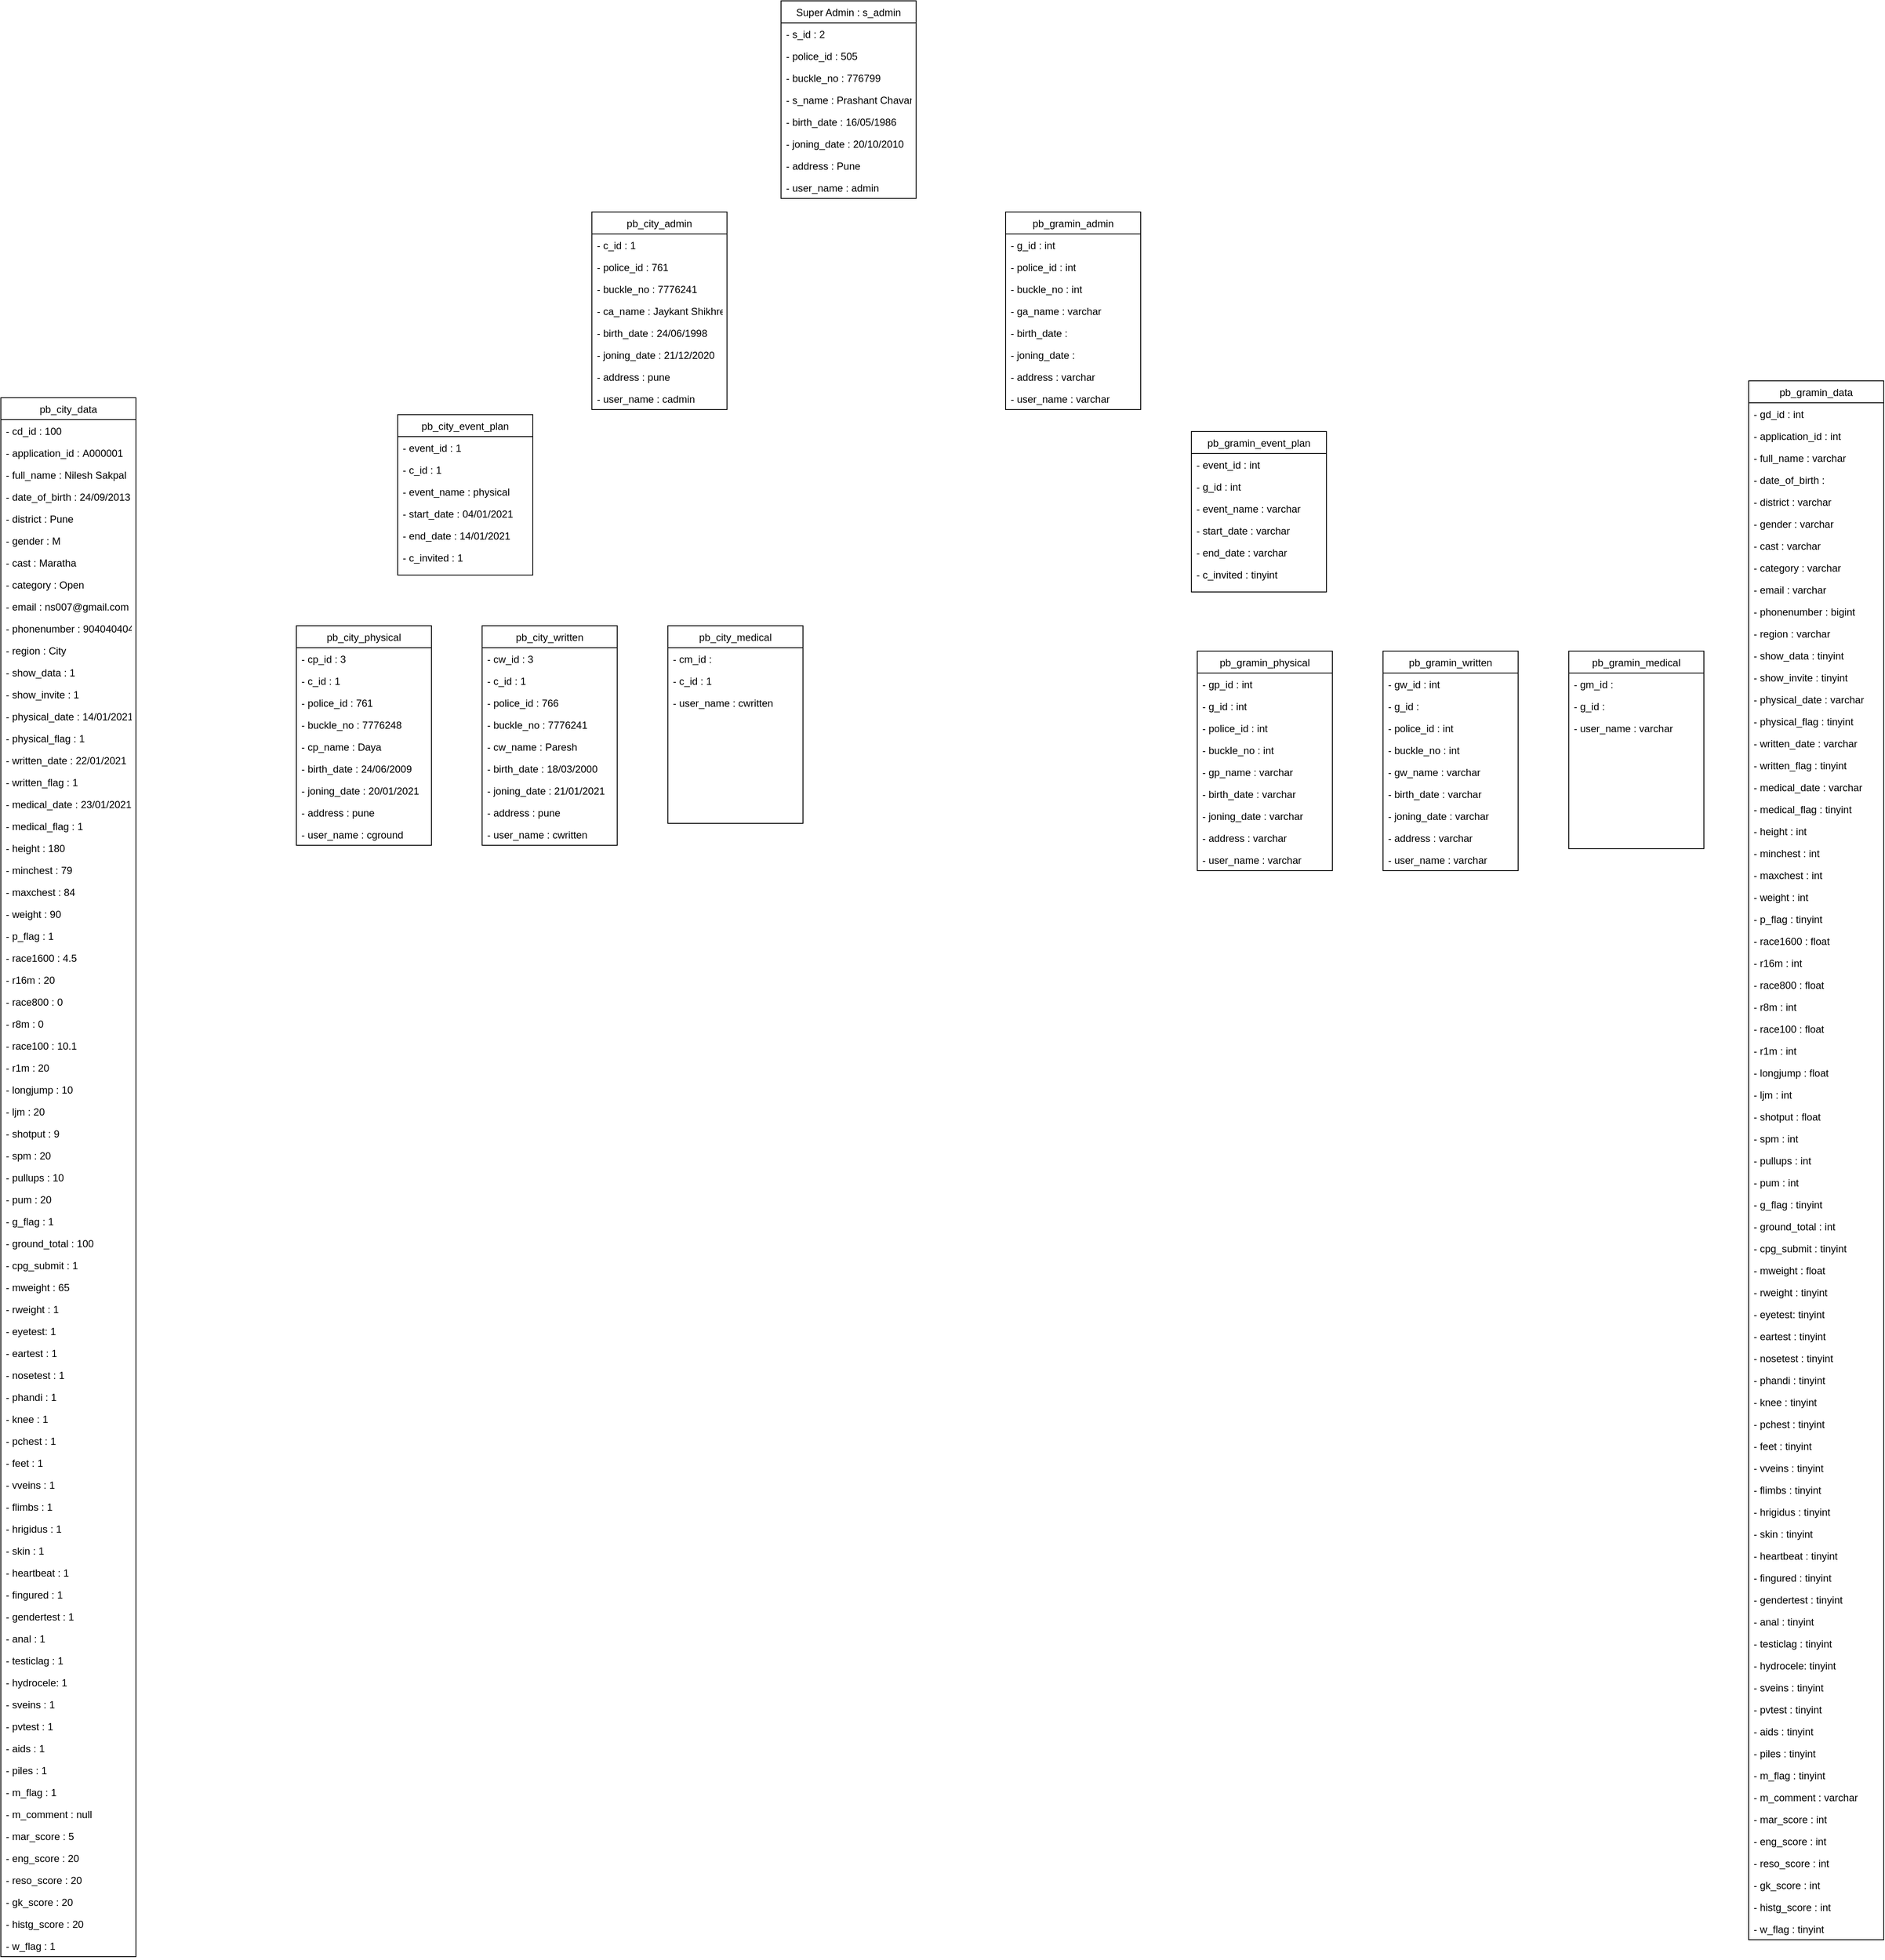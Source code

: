 <mxfile version="14.5.1" type="device"><diagram id="C5RBs43oDa-KdzZeNtuy" name="Page-1"><mxGraphModel dx="2173" dy="645" grid="1" gridSize="10" guides="1" tooltips="1" connect="1" arrows="1" fold="1" page="1" pageScale="1" pageWidth="827" pageHeight="1169" math="0" shadow="0"><root><mxCell id="WIyWlLk6GJQsqaUBKTNV-0"/><mxCell id="WIyWlLk6GJQsqaUBKTNV-1" parent="WIyWlLk6GJQsqaUBKTNV-0"/><mxCell id="zkfFHV4jXpPFQw0GAbJ--0" value="Super Admin : s_admin" style="swimlane;fontStyle=0;align=center;verticalAlign=top;childLayout=stackLayout;horizontal=1;startSize=26;horizontalStack=0;resizeParent=1;resizeLast=0;collapsible=1;marginBottom=0;rounded=0;shadow=0;strokeWidth=1;" parent="WIyWlLk6GJQsqaUBKTNV-1" vertex="1"><mxGeometry x="334" y="50" width="160" height="234" as="geometry"><mxRectangle x="220" y="120" width="160" height="26" as="alternateBounds"/></mxGeometry></mxCell><mxCell id="zkfFHV4jXpPFQw0GAbJ--1" value="- s_id : 2" style="text;align=left;verticalAlign=top;spacingLeft=4;spacingRight=4;overflow=hidden;rotatable=0;points=[[0,0.5],[1,0.5]];portConstraint=eastwest;" parent="zkfFHV4jXpPFQw0GAbJ--0" vertex="1"><mxGeometry y="26" width="160" height="26" as="geometry"/></mxCell><mxCell id="zkfFHV4jXpPFQw0GAbJ--2" value="- police_id : 505" style="text;align=left;verticalAlign=top;spacingLeft=4;spacingRight=4;overflow=hidden;rotatable=0;points=[[0,0.5],[1,0.5]];portConstraint=eastwest;rounded=0;shadow=0;html=0;" parent="zkfFHV4jXpPFQw0GAbJ--0" vertex="1"><mxGeometry y="52" width="160" height="26" as="geometry"/></mxCell><mxCell id="zkfFHV4jXpPFQw0GAbJ--3" value="- buckle_no : 776799" style="text;align=left;verticalAlign=top;spacingLeft=4;spacingRight=4;overflow=hidden;rotatable=0;points=[[0,0.5],[1,0.5]];portConstraint=eastwest;rounded=0;shadow=0;html=0;" parent="zkfFHV4jXpPFQw0GAbJ--0" vertex="1"><mxGeometry y="78" width="160" height="26" as="geometry"/></mxCell><mxCell id="sav_L7N9xrcqf3nPgeOG-0" value="- s_name : Prashant Chavan" style="text;align=left;verticalAlign=top;spacingLeft=4;spacingRight=4;overflow=hidden;rotatable=0;points=[[0,0.5],[1,0.5]];portConstraint=eastwest;" parent="zkfFHV4jXpPFQw0GAbJ--0" vertex="1"><mxGeometry y="104" width="160" height="26" as="geometry"/></mxCell><mxCell id="sav_L7N9xrcqf3nPgeOG-1" value="- birth_date : 16/05/1986" style="text;align=left;verticalAlign=top;spacingLeft=4;spacingRight=4;overflow=hidden;rotatable=0;points=[[0,0.5],[1,0.5]];portConstraint=eastwest;" parent="zkfFHV4jXpPFQw0GAbJ--0" vertex="1"><mxGeometry y="130" width="160" height="26" as="geometry"/></mxCell><mxCell id="sav_L7N9xrcqf3nPgeOG-2" value="- joning_date : 20/10/2010" style="text;align=left;verticalAlign=top;spacingLeft=4;spacingRight=4;overflow=hidden;rotatable=0;points=[[0,0.5],[1,0.5]];portConstraint=eastwest;" parent="zkfFHV4jXpPFQw0GAbJ--0" vertex="1"><mxGeometry y="156" width="160" height="26" as="geometry"/></mxCell><mxCell id="sav_L7N9xrcqf3nPgeOG-3" value="- address : Pune" style="text;align=left;verticalAlign=top;spacingLeft=4;spacingRight=4;overflow=hidden;rotatable=0;points=[[0,0.5],[1,0.5]];portConstraint=eastwest;" parent="zkfFHV4jXpPFQw0GAbJ--0" vertex="1"><mxGeometry y="182" width="160" height="26" as="geometry"/></mxCell><mxCell id="h7700JkD9wmwUnQObN94-0" value="- user_name : admin" style="text;align=left;verticalAlign=top;spacingLeft=4;spacingRight=4;overflow=hidden;rotatable=0;points=[[0,0.5],[1,0.5]];portConstraint=eastwest;" vertex="1" parent="zkfFHV4jXpPFQw0GAbJ--0"><mxGeometry y="208" width="160" height="26" as="geometry"/></mxCell><mxCell id="sav_L7N9xrcqf3nPgeOG-4" value="pb_city_admin" style="swimlane;fontStyle=0;align=center;verticalAlign=top;childLayout=stackLayout;horizontal=1;startSize=26;horizontalStack=0;resizeParent=1;resizeLast=0;collapsible=1;marginBottom=0;rounded=0;shadow=0;strokeWidth=1;" parent="WIyWlLk6GJQsqaUBKTNV-1" vertex="1"><mxGeometry x="110" y="300" width="160" height="234" as="geometry"><mxRectangle x="220" y="120" width="160" height="26" as="alternateBounds"/></mxGeometry></mxCell><mxCell id="sav_L7N9xrcqf3nPgeOG-5" value="- c_id : 1" style="text;align=left;verticalAlign=top;spacingLeft=4;spacingRight=4;overflow=hidden;rotatable=0;points=[[0,0.5],[1,0.5]];portConstraint=eastwest;" parent="sav_L7N9xrcqf3nPgeOG-4" vertex="1"><mxGeometry y="26" width="160" height="26" as="geometry"/></mxCell><mxCell id="sav_L7N9xrcqf3nPgeOG-6" value="- police_id : 761" style="text;align=left;verticalAlign=top;spacingLeft=4;spacingRight=4;overflow=hidden;rotatable=0;points=[[0,0.5],[1,0.5]];portConstraint=eastwest;rounded=0;shadow=0;html=0;" parent="sav_L7N9xrcqf3nPgeOG-4" vertex="1"><mxGeometry y="52" width="160" height="26" as="geometry"/></mxCell><mxCell id="sav_L7N9xrcqf3nPgeOG-7" value="- buckle_no : 7776241" style="text;align=left;verticalAlign=top;spacingLeft=4;spacingRight=4;overflow=hidden;rotatable=0;points=[[0,0.5],[1,0.5]];portConstraint=eastwest;rounded=0;shadow=0;html=0;" parent="sav_L7N9xrcqf3nPgeOG-4" vertex="1"><mxGeometry y="78" width="160" height="26" as="geometry"/></mxCell><mxCell id="sav_L7N9xrcqf3nPgeOG-8" value="- ca_name : Jaykant Shikhre" style="text;align=left;verticalAlign=top;spacingLeft=4;spacingRight=4;overflow=hidden;rotatable=0;points=[[0,0.5],[1,0.5]];portConstraint=eastwest;" parent="sav_L7N9xrcqf3nPgeOG-4" vertex="1"><mxGeometry y="104" width="160" height="26" as="geometry"/></mxCell><mxCell id="sav_L7N9xrcqf3nPgeOG-9" value="- birth_date : 24/06/1998" style="text;align=left;verticalAlign=top;spacingLeft=4;spacingRight=4;overflow=hidden;rotatable=0;points=[[0,0.5],[1,0.5]];portConstraint=eastwest;" parent="sav_L7N9xrcqf3nPgeOG-4" vertex="1"><mxGeometry y="130" width="160" height="26" as="geometry"/></mxCell><mxCell id="sav_L7N9xrcqf3nPgeOG-10" value="- joning_date : 21/12/2020" style="text;align=left;verticalAlign=top;spacingLeft=4;spacingRight=4;overflow=hidden;rotatable=0;points=[[0,0.5],[1,0.5]];portConstraint=eastwest;" parent="sav_L7N9xrcqf3nPgeOG-4" vertex="1"><mxGeometry y="156" width="160" height="26" as="geometry"/></mxCell><mxCell id="sav_L7N9xrcqf3nPgeOG-11" value="- address : pune" style="text;align=left;verticalAlign=top;spacingLeft=4;spacingRight=4;overflow=hidden;rotatable=0;points=[[0,0.5],[1,0.5]];portConstraint=eastwest;" parent="sav_L7N9xrcqf3nPgeOG-4" vertex="1"><mxGeometry y="182" width="160" height="26" as="geometry"/></mxCell><mxCell id="id4zL87kIp9hiqrs1-ft-89" value="- user_name : cadmin" style="text;align=left;verticalAlign=top;spacingLeft=4;spacingRight=4;overflow=hidden;rotatable=0;points=[[0,0.5],[1,0.5]];portConstraint=eastwest;" parent="sav_L7N9xrcqf3nPgeOG-4" vertex="1"><mxGeometry y="208" width="160" height="26" as="geometry"/></mxCell><mxCell id="id4zL87kIp9hiqrs1-ft-8" value="pb_city_event_plan" style="swimlane;fontStyle=0;align=center;verticalAlign=top;childLayout=stackLayout;horizontal=1;startSize=26;horizontalStack=0;resizeParent=1;resizeLast=0;collapsible=1;marginBottom=0;rounded=0;shadow=0;strokeWidth=1;" parent="WIyWlLk6GJQsqaUBKTNV-1" vertex="1"><mxGeometry x="-120" y="540" width="160" height="190" as="geometry"><mxRectangle x="220" y="120" width="160" height="26" as="alternateBounds"/></mxGeometry></mxCell><mxCell id="id4zL87kIp9hiqrs1-ft-16" value="- event_id : 1" style="text;align=left;verticalAlign=top;spacingLeft=4;spacingRight=4;overflow=hidden;rotatable=0;points=[[0,0.5],[1,0.5]];portConstraint=eastwest;" parent="id4zL87kIp9hiqrs1-ft-8" vertex="1"><mxGeometry y="26" width="160" height="26" as="geometry"/></mxCell><mxCell id="id4zL87kIp9hiqrs1-ft-9" value="- c_id : 1" style="text;align=left;verticalAlign=top;spacingLeft=4;spacingRight=4;overflow=hidden;rotatable=0;points=[[0,0.5],[1,0.5]];portConstraint=eastwest;" parent="id4zL87kIp9hiqrs1-ft-8" vertex="1"><mxGeometry y="52" width="160" height="26" as="geometry"/></mxCell><mxCell id="id4zL87kIp9hiqrs1-ft-10" value="- event_name : physical" style="text;align=left;verticalAlign=top;spacingLeft=4;spacingRight=4;overflow=hidden;rotatable=0;points=[[0,0.5],[1,0.5]];portConstraint=eastwest;rounded=0;shadow=0;html=0;" parent="id4zL87kIp9hiqrs1-ft-8" vertex="1"><mxGeometry y="78" width="160" height="26" as="geometry"/></mxCell><mxCell id="id4zL87kIp9hiqrs1-ft-11" value="- start_date : 04/01/2021" style="text;align=left;verticalAlign=top;spacingLeft=4;spacingRight=4;overflow=hidden;rotatable=0;points=[[0,0.5],[1,0.5]];portConstraint=eastwest;rounded=0;shadow=0;html=0;" parent="id4zL87kIp9hiqrs1-ft-8" vertex="1"><mxGeometry y="104" width="160" height="26" as="geometry"/></mxCell><mxCell id="id4zL87kIp9hiqrs1-ft-12" value="- end_date : 14/01/2021" style="text;align=left;verticalAlign=top;spacingLeft=4;spacingRight=4;overflow=hidden;rotatable=0;points=[[0,0.5],[1,0.5]];portConstraint=eastwest;" parent="id4zL87kIp9hiqrs1-ft-8" vertex="1"><mxGeometry y="130" width="160" height="26" as="geometry"/></mxCell><mxCell id="id4zL87kIp9hiqrs1-ft-13" value="- c_invited : 1" style="text;align=left;verticalAlign=top;spacingLeft=4;spacingRight=4;overflow=hidden;rotatable=0;points=[[0,0.5],[1,0.5]];portConstraint=eastwest;" parent="id4zL87kIp9hiqrs1-ft-8" vertex="1"><mxGeometry y="156" width="160" height="26" as="geometry"/></mxCell><mxCell id="id4zL87kIp9hiqrs1-ft-24" value="pb_city_data" style="swimlane;fontStyle=0;align=center;verticalAlign=top;childLayout=stackLayout;horizontal=1;startSize=26;horizontalStack=0;resizeParent=1;resizeLast=0;collapsible=1;marginBottom=0;rounded=0;shadow=0;strokeWidth=1;" parent="WIyWlLk6GJQsqaUBKTNV-1" vertex="1"><mxGeometry x="-590" y="520" width="160" height="1846" as="geometry"><mxRectangle x="220" y="120" width="160" height="26" as="alternateBounds"/></mxGeometry></mxCell><mxCell id="id4zL87kIp9hiqrs1-ft-25" value="- cd_id : 100" style="text;align=left;verticalAlign=top;spacingLeft=4;spacingRight=4;overflow=hidden;rotatable=0;points=[[0,0.5],[1,0.5]];portConstraint=eastwest;" parent="id4zL87kIp9hiqrs1-ft-24" vertex="1"><mxGeometry y="26" width="160" height="26" as="geometry"/></mxCell><mxCell id="id4zL87kIp9hiqrs1-ft-26" value="- application_id : A000001" style="text;align=left;verticalAlign=top;spacingLeft=4;spacingRight=4;overflow=hidden;rotatable=0;points=[[0,0.5],[1,0.5]];portConstraint=eastwest;" parent="id4zL87kIp9hiqrs1-ft-24" vertex="1"><mxGeometry y="52" width="160" height="26" as="geometry"/></mxCell><mxCell id="id4zL87kIp9hiqrs1-ft-27" value="- full_name : Nilesh Sakpal" style="text;align=left;verticalAlign=top;spacingLeft=4;spacingRight=4;overflow=hidden;rotatable=0;points=[[0,0.5],[1,0.5]];portConstraint=eastwest;rounded=0;shadow=0;html=0;" parent="id4zL87kIp9hiqrs1-ft-24" vertex="1"><mxGeometry y="78" width="160" height="26" as="geometry"/></mxCell><mxCell id="id4zL87kIp9hiqrs1-ft-28" value="- date_of_birth : 24/09/2013" style="text;align=left;verticalAlign=top;spacingLeft=4;spacingRight=4;overflow=hidden;rotatable=0;points=[[0,0.5],[1,0.5]];portConstraint=eastwest;rounded=0;shadow=0;html=0;" parent="id4zL87kIp9hiqrs1-ft-24" vertex="1"><mxGeometry y="104" width="160" height="26" as="geometry"/></mxCell><mxCell id="id4zL87kIp9hiqrs1-ft-29" value="- district : Pune" style="text;align=left;verticalAlign=top;spacingLeft=4;spacingRight=4;overflow=hidden;rotatable=0;points=[[0,0.5],[1,0.5]];portConstraint=eastwest;" parent="id4zL87kIp9hiqrs1-ft-24" vertex="1"><mxGeometry y="130" width="160" height="26" as="geometry"/></mxCell><mxCell id="id4zL87kIp9hiqrs1-ft-73" value="- gender : M" style="text;align=left;verticalAlign=top;spacingLeft=4;spacingRight=4;overflow=hidden;rotatable=0;points=[[0,0.5],[1,0.5]];portConstraint=eastwest;" parent="id4zL87kIp9hiqrs1-ft-24" vertex="1"><mxGeometry y="156" width="160" height="26" as="geometry"/></mxCell><mxCell id="id4zL87kIp9hiqrs1-ft-74" value="- cast : Maratha" style="text;align=left;verticalAlign=top;spacingLeft=4;spacingRight=4;overflow=hidden;rotatable=0;points=[[0,0.5],[1,0.5]];portConstraint=eastwest;" parent="id4zL87kIp9hiqrs1-ft-24" vertex="1"><mxGeometry y="182" width="160" height="26" as="geometry"/></mxCell><mxCell id="id4zL87kIp9hiqrs1-ft-30" value="- category : Open" style="text;align=left;verticalAlign=top;spacingLeft=4;spacingRight=4;overflow=hidden;rotatable=0;points=[[0,0.5],[1,0.5]];portConstraint=eastwest;" parent="id4zL87kIp9hiqrs1-ft-24" vertex="1"><mxGeometry y="208" width="160" height="26" as="geometry"/></mxCell><mxCell id="id4zL87kIp9hiqrs1-ft-72" value="- email : ns007@gmail.com" style="text;align=left;verticalAlign=top;spacingLeft=4;spacingRight=4;overflow=hidden;rotatable=0;points=[[0,0.5],[1,0.5]];portConstraint=eastwest;" parent="id4zL87kIp9hiqrs1-ft-24" vertex="1"><mxGeometry y="234" width="160" height="26" as="geometry"/></mxCell><mxCell id="id4zL87kIp9hiqrs1-ft-71" value="- phonenumber : 9040404040" style="text;align=left;verticalAlign=top;spacingLeft=4;spacingRight=4;overflow=hidden;rotatable=0;points=[[0,0.5],[1,0.5]];portConstraint=eastwest;" parent="id4zL87kIp9hiqrs1-ft-24" vertex="1"><mxGeometry y="260" width="160" height="26" as="geometry"/></mxCell><mxCell id="id4zL87kIp9hiqrs1-ft-65" value="- region : City" style="text;align=left;verticalAlign=top;spacingLeft=4;spacingRight=4;overflow=hidden;rotatable=0;points=[[0,0.5],[1,0.5]];portConstraint=eastwest;" parent="id4zL87kIp9hiqrs1-ft-24" vertex="1"><mxGeometry y="286" width="160" height="26" as="geometry"/></mxCell><mxCell id="id4zL87kIp9hiqrs1-ft-67" value="- show_data : 1" style="text;align=left;verticalAlign=top;spacingLeft=4;spacingRight=4;overflow=hidden;rotatable=0;points=[[0,0.5],[1,0.5]];portConstraint=eastwest;" parent="id4zL87kIp9hiqrs1-ft-24" vertex="1"><mxGeometry y="312" width="160" height="26" as="geometry"/></mxCell><mxCell id="id4zL87kIp9hiqrs1-ft-68" value="- show_invite : 1" style="text;align=left;verticalAlign=top;spacingLeft=4;spacingRight=4;overflow=hidden;rotatable=0;points=[[0,0.5],[1,0.5]];portConstraint=eastwest;" parent="id4zL87kIp9hiqrs1-ft-24" vertex="1"><mxGeometry y="338" width="160" height="26" as="geometry"/></mxCell><mxCell id="id4zL87kIp9hiqrs1-ft-66" value="- physical_date : 14/01/2021" style="text;align=left;verticalAlign=top;spacingLeft=4;spacingRight=4;overflow=hidden;rotatable=0;points=[[0,0.5],[1,0.5]];portConstraint=eastwest;" parent="id4zL87kIp9hiqrs1-ft-24" vertex="1"><mxGeometry y="364" width="160" height="26" as="geometry"/></mxCell><mxCell id="id4zL87kIp9hiqrs1-ft-69" value="- physical_flag : 1" style="text;align=left;verticalAlign=top;spacingLeft=4;spacingRight=4;overflow=hidden;rotatable=0;points=[[0,0.5],[1,0.5]];portConstraint=eastwest;" parent="id4zL87kIp9hiqrs1-ft-24" vertex="1"><mxGeometry y="390" width="160" height="26" as="geometry"/></mxCell><mxCell id="id4zL87kIp9hiqrs1-ft-77" value="- written_date : 22/01/2021" style="text;align=left;verticalAlign=top;spacingLeft=4;spacingRight=4;overflow=hidden;rotatable=0;points=[[0,0.5],[1,0.5]];portConstraint=eastwest;" parent="id4zL87kIp9hiqrs1-ft-24" vertex="1"><mxGeometry y="416" width="160" height="26" as="geometry"/></mxCell><mxCell id="id4zL87kIp9hiqrs1-ft-81" value="- written_flag : 1" style="text;align=left;verticalAlign=top;spacingLeft=4;spacingRight=4;overflow=hidden;rotatable=0;points=[[0,0.5],[1,0.5]];portConstraint=eastwest;" parent="id4zL87kIp9hiqrs1-ft-24" vertex="1"><mxGeometry y="442" width="160" height="26" as="geometry"/></mxCell><mxCell id="id4zL87kIp9hiqrs1-ft-82" value="- medical_date : 23/01/2021" style="text;align=left;verticalAlign=top;spacingLeft=4;spacingRight=4;overflow=hidden;rotatable=0;points=[[0,0.5],[1,0.5]];portConstraint=eastwest;" parent="id4zL87kIp9hiqrs1-ft-24" vertex="1"><mxGeometry y="468" width="160" height="26" as="geometry"/></mxCell><mxCell id="id4zL87kIp9hiqrs1-ft-70" value="- medical_flag : 1" style="text;align=left;verticalAlign=top;spacingLeft=4;spacingRight=4;overflow=hidden;rotatable=0;points=[[0,0.5],[1,0.5]];portConstraint=eastwest;" parent="id4zL87kIp9hiqrs1-ft-24" vertex="1"><mxGeometry y="494" width="160" height="26" as="geometry"/></mxCell><mxCell id="id4zL87kIp9hiqrs1-ft-75" value="- height : 180" style="text;align=left;verticalAlign=top;spacingLeft=4;spacingRight=4;overflow=hidden;rotatable=0;points=[[0,0.5],[1,0.5]];portConstraint=eastwest;" parent="id4zL87kIp9hiqrs1-ft-24" vertex="1"><mxGeometry y="520" width="160" height="26" as="geometry"/></mxCell><mxCell id="id4zL87kIp9hiqrs1-ft-76" value="- minchest : 79" style="text;align=left;verticalAlign=top;spacingLeft=4;spacingRight=4;overflow=hidden;rotatable=0;points=[[0,0.5],[1,0.5]];portConstraint=eastwest;" parent="id4zL87kIp9hiqrs1-ft-24" vertex="1"><mxGeometry y="546" width="160" height="26" as="geometry"/></mxCell><mxCell id="id4zL87kIp9hiqrs1-ft-79" value="- maxchest : 84" style="text;align=left;verticalAlign=top;spacingLeft=4;spacingRight=4;overflow=hidden;rotatable=0;points=[[0,0.5],[1,0.5]];portConstraint=eastwest;" parent="id4zL87kIp9hiqrs1-ft-24" vertex="1"><mxGeometry y="572" width="160" height="26" as="geometry"/></mxCell><mxCell id="id4zL87kIp9hiqrs1-ft-78" value="- weight : 90" style="text;align=left;verticalAlign=top;spacingLeft=4;spacingRight=4;overflow=hidden;rotatable=0;points=[[0,0.5],[1,0.5]];portConstraint=eastwest;" parent="id4zL87kIp9hiqrs1-ft-24" vertex="1"><mxGeometry y="598" width="160" height="26" as="geometry"/></mxCell><mxCell id="id4zL87kIp9hiqrs1-ft-80" value="- p_flag : 1" style="text;align=left;verticalAlign=top;spacingLeft=4;spacingRight=4;overflow=hidden;rotatable=0;points=[[0,0.5],[1,0.5]];portConstraint=eastwest;" parent="id4zL87kIp9hiqrs1-ft-24" vertex="1"><mxGeometry y="624" width="160" height="26" as="geometry"/></mxCell><mxCell id="id4zL87kIp9hiqrs1-ft-114" value="- race1600 : 4.5" style="text;align=left;verticalAlign=top;spacingLeft=4;spacingRight=4;overflow=hidden;rotatable=0;points=[[0,0.5],[1,0.5]];portConstraint=eastwest;" parent="id4zL87kIp9hiqrs1-ft-24" vertex="1"><mxGeometry y="650" width="160" height="26" as="geometry"/></mxCell><mxCell id="id4zL87kIp9hiqrs1-ft-113" value="- r16m : 20" style="text;align=left;verticalAlign=top;spacingLeft=4;spacingRight=4;overflow=hidden;rotatable=0;points=[[0,0.5],[1,0.5]];portConstraint=eastwest;" parent="id4zL87kIp9hiqrs1-ft-24" vertex="1"><mxGeometry y="676" width="160" height="26" as="geometry"/></mxCell><mxCell id="id4zL87kIp9hiqrs1-ft-111" value="- race800 : 0" style="text;align=left;verticalAlign=top;spacingLeft=4;spacingRight=4;overflow=hidden;rotatable=0;points=[[0,0.5],[1,0.5]];portConstraint=eastwest;" parent="id4zL87kIp9hiqrs1-ft-24" vertex="1"><mxGeometry y="702" width="160" height="26" as="geometry"/></mxCell><mxCell id="id4zL87kIp9hiqrs1-ft-91" value="- r8m : 0" style="text;align=left;verticalAlign=top;spacingLeft=4;spacingRight=4;overflow=hidden;rotatable=0;points=[[0,0.5],[1,0.5]];portConstraint=eastwest;" parent="id4zL87kIp9hiqrs1-ft-24" vertex="1"><mxGeometry y="728" width="160" height="26" as="geometry"/></mxCell><mxCell id="id4zL87kIp9hiqrs1-ft-112" value="- race100 : 10.1" style="text;align=left;verticalAlign=top;spacingLeft=4;spacingRight=4;overflow=hidden;rotatable=0;points=[[0,0.5],[1,0.5]];portConstraint=eastwest;" parent="id4zL87kIp9hiqrs1-ft-24" vertex="1"><mxGeometry y="754" width="160" height="26" as="geometry"/></mxCell><mxCell id="id4zL87kIp9hiqrs1-ft-108" value="- r1m : 20" style="text;align=left;verticalAlign=top;spacingLeft=4;spacingRight=4;overflow=hidden;rotatable=0;points=[[0,0.5],[1,0.5]];portConstraint=eastwest;" parent="id4zL87kIp9hiqrs1-ft-24" vertex="1"><mxGeometry y="780" width="160" height="26" as="geometry"/></mxCell><mxCell id="id4zL87kIp9hiqrs1-ft-103" value="- longjump : 10" style="text;align=left;verticalAlign=top;spacingLeft=4;spacingRight=4;overflow=hidden;rotatable=0;points=[[0,0.5],[1,0.5]];portConstraint=eastwest;" parent="id4zL87kIp9hiqrs1-ft-24" vertex="1"><mxGeometry y="806" width="160" height="26" as="geometry"/></mxCell><mxCell id="id4zL87kIp9hiqrs1-ft-92" value="- ljm : 20" style="text;align=left;verticalAlign=top;spacingLeft=4;spacingRight=4;overflow=hidden;rotatable=0;points=[[0,0.5],[1,0.5]];portConstraint=eastwest;" parent="id4zL87kIp9hiqrs1-ft-24" vertex="1"><mxGeometry y="832" width="160" height="26" as="geometry"/></mxCell><mxCell id="id4zL87kIp9hiqrs1-ft-93" value="- shotput : 9" style="text;align=left;verticalAlign=top;spacingLeft=4;spacingRight=4;overflow=hidden;rotatable=0;points=[[0,0.5],[1,0.5]];portConstraint=eastwest;" parent="id4zL87kIp9hiqrs1-ft-24" vertex="1"><mxGeometry y="858" width="160" height="26" as="geometry"/></mxCell><mxCell id="id4zL87kIp9hiqrs1-ft-94" value="- spm : 20" style="text;align=left;verticalAlign=top;spacingLeft=4;spacingRight=4;overflow=hidden;rotatable=0;points=[[0,0.5],[1,0.5]];portConstraint=eastwest;" parent="id4zL87kIp9hiqrs1-ft-24" vertex="1"><mxGeometry y="884" width="160" height="26" as="geometry"/></mxCell><mxCell id="id4zL87kIp9hiqrs1-ft-95" value="- pullups : 10" style="text;align=left;verticalAlign=top;spacingLeft=4;spacingRight=4;overflow=hidden;rotatable=0;points=[[0,0.5],[1,0.5]];portConstraint=eastwest;" parent="id4zL87kIp9hiqrs1-ft-24" vertex="1"><mxGeometry y="910" width="160" height="26" as="geometry"/></mxCell><mxCell id="id4zL87kIp9hiqrs1-ft-96" value="- pum : 20" style="text;align=left;verticalAlign=top;spacingLeft=4;spacingRight=4;overflow=hidden;rotatable=0;points=[[0,0.5],[1,0.5]];portConstraint=eastwest;" parent="id4zL87kIp9hiqrs1-ft-24" vertex="1"><mxGeometry y="936" width="160" height="26" as="geometry"/></mxCell><mxCell id="id4zL87kIp9hiqrs1-ft-97" value="- g_flag : 1" style="text;align=left;verticalAlign=top;spacingLeft=4;spacingRight=4;overflow=hidden;rotatable=0;points=[[0,0.5],[1,0.5]];portConstraint=eastwest;" parent="id4zL87kIp9hiqrs1-ft-24" vertex="1"><mxGeometry y="962" width="160" height="26" as="geometry"/></mxCell><mxCell id="id4zL87kIp9hiqrs1-ft-98" value="- ground_total : 100" style="text;align=left;verticalAlign=top;spacingLeft=4;spacingRight=4;overflow=hidden;rotatable=0;points=[[0,0.5],[1,0.5]];portConstraint=eastwest;" parent="id4zL87kIp9hiqrs1-ft-24" vertex="1"><mxGeometry y="988" width="160" height="26" as="geometry"/></mxCell><mxCell id="id4zL87kIp9hiqrs1-ft-102" value="- cpg_submit : 1" style="text;align=left;verticalAlign=top;spacingLeft=4;spacingRight=4;overflow=hidden;rotatable=0;points=[[0,0.5],[1,0.5]];portConstraint=eastwest;" parent="id4zL87kIp9hiqrs1-ft-24" vertex="1"><mxGeometry y="1014" width="160" height="26" as="geometry"/></mxCell><mxCell id="id4zL87kIp9hiqrs1-ft-101" value="- mweight : 65" style="text;align=left;verticalAlign=top;spacingLeft=4;spacingRight=4;overflow=hidden;rotatable=0;points=[[0,0.5],[1,0.5]];portConstraint=eastwest;" parent="id4zL87kIp9hiqrs1-ft-24" vertex="1"><mxGeometry y="1040" width="160" height="26" as="geometry"/></mxCell><mxCell id="id4zL87kIp9hiqrs1-ft-100" value="- rweight : 1" style="text;align=left;verticalAlign=top;spacingLeft=4;spacingRight=4;overflow=hidden;rotatable=0;points=[[0,0.5],[1,0.5]];portConstraint=eastwest;" parent="id4zL87kIp9hiqrs1-ft-24" vertex="1"><mxGeometry y="1066" width="160" height="26" as="geometry"/></mxCell><mxCell id="id4zL87kIp9hiqrs1-ft-99" value="- eyetest: 1" style="text;align=left;verticalAlign=top;spacingLeft=4;spacingRight=4;overflow=hidden;rotatable=0;points=[[0,0.5],[1,0.5]];portConstraint=eastwest;" parent="id4zL87kIp9hiqrs1-ft-24" vertex="1"><mxGeometry y="1092" width="160" height="26" as="geometry"/></mxCell><mxCell id="id4zL87kIp9hiqrs1-ft-104" value="- eartest : 1" style="text;align=left;verticalAlign=top;spacingLeft=4;spacingRight=4;overflow=hidden;rotatable=0;points=[[0,0.5],[1,0.5]];portConstraint=eastwest;" parent="id4zL87kIp9hiqrs1-ft-24" vertex="1"><mxGeometry y="1118" width="160" height="26" as="geometry"/></mxCell><mxCell id="id4zL87kIp9hiqrs1-ft-106" value="- nosetest : 1" style="text;align=left;verticalAlign=top;spacingLeft=4;spacingRight=4;overflow=hidden;rotatable=0;points=[[0,0.5],[1,0.5]];portConstraint=eastwest;" parent="id4zL87kIp9hiqrs1-ft-24" vertex="1"><mxGeometry y="1144" width="160" height="26" as="geometry"/></mxCell><mxCell id="id4zL87kIp9hiqrs1-ft-105" value="- phandi : 1" style="text;align=left;verticalAlign=top;spacingLeft=4;spacingRight=4;overflow=hidden;rotatable=0;points=[[0,0.5],[1,0.5]];portConstraint=eastwest;" parent="id4zL87kIp9hiqrs1-ft-24" vertex="1"><mxGeometry y="1170" width="160" height="26" as="geometry"/></mxCell><mxCell id="id4zL87kIp9hiqrs1-ft-107" value="- knee : 1" style="text;align=left;verticalAlign=top;spacingLeft=4;spacingRight=4;overflow=hidden;rotatable=0;points=[[0,0.5],[1,0.5]];portConstraint=eastwest;" parent="id4zL87kIp9hiqrs1-ft-24" vertex="1"><mxGeometry y="1196" width="160" height="26" as="geometry"/></mxCell><mxCell id="id4zL87kIp9hiqrs1-ft-109" value="- pchest : 1" style="text;align=left;verticalAlign=top;spacingLeft=4;spacingRight=4;overflow=hidden;rotatable=0;points=[[0,0.5],[1,0.5]];portConstraint=eastwest;" parent="id4zL87kIp9hiqrs1-ft-24" vertex="1"><mxGeometry y="1222" width="160" height="26" as="geometry"/></mxCell><mxCell id="id4zL87kIp9hiqrs1-ft-110" value="- feet : 1" style="text;align=left;verticalAlign=top;spacingLeft=4;spacingRight=4;overflow=hidden;rotatable=0;points=[[0,0.5],[1,0.5]];portConstraint=eastwest;" parent="id4zL87kIp9hiqrs1-ft-24" vertex="1"><mxGeometry y="1248" width="160" height="26" as="geometry"/></mxCell><mxCell id="id4zL87kIp9hiqrs1-ft-115" value="- vveins : 1" style="text;align=left;verticalAlign=top;spacingLeft=4;spacingRight=4;overflow=hidden;rotatable=0;points=[[0,0.5],[1,0.5]];portConstraint=eastwest;" parent="id4zL87kIp9hiqrs1-ft-24" vertex="1"><mxGeometry y="1274" width="160" height="26" as="geometry"/></mxCell><mxCell id="id4zL87kIp9hiqrs1-ft-132" value="- flimbs : 1" style="text;align=left;verticalAlign=top;spacingLeft=4;spacingRight=4;overflow=hidden;rotatable=0;points=[[0,0.5],[1,0.5]];portConstraint=eastwest;" parent="id4zL87kIp9hiqrs1-ft-24" vertex="1"><mxGeometry y="1300" width="160" height="26" as="geometry"/></mxCell><mxCell id="id4zL87kIp9hiqrs1-ft-131" value="- hrigidus : 1" style="text;align=left;verticalAlign=top;spacingLeft=4;spacingRight=4;overflow=hidden;rotatable=0;points=[[0,0.5],[1,0.5]];portConstraint=eastwest;" parent="id4zL87kIp9hiqrs1-ft-24" vertex="1"><mxGeometry y="1326" width="160" height="26" as="geometry"/></mxCell><mxCell id="id4zL87kIp9hiqrs1-ft-130" value="- skin : 1" style="text;align=left;verticalAlign=top;spacingLeft=4;spacingRight=4;overflow=hidden;rotatable=0;points=[[0,0.5],[1,0.5]];portConstraint=eastwest;" parent="id4zL87kIp9hiqrs1-ft-24" vertex="1"><mxGeometry y="1352" width="160" height="26" as="geometry"/></mxCell><mxCell id="id4zL87kIp9hiqrs1-ft-129" value="- heartbeat : 1" style="text;align=left;verticalAlign=top;spacingLeft=4;spacingRight=4;overflow=hidden;rotatable=0;points=[[0,0.5],[1,0.5]];portConstraint=eastwest;" parent="id4zL87kIp9hiqrs1-ft-24" vertex="1"><mxGeometry y="1378" width="160" height="26" as="geometry"/></mxCell><mxCell id="id4zL87kIp9hiqrs1-ft-128" value="- fingured : 1" style="text;align=left;verticalAlign=top;spacingLeft=4;spacingRight=4;overflow=hidden;rotatable=0;points=[[0,0.5],[1,0.5]];portConstraint=eastwest;" parent="id4zL87kIp9hiqrs1-ft-24" vertex="1"><mxGeometry y="1404" width="160" height="26" as="geometry"/></mxCell><mxCell id="id4zL87kIp9hiqrs1-ft-127" value="- gendertest : 1" style="text;align=left;verticalAlign=top;spacingLeft=4;spacingRight=4;overflow=hidden;rotatable=0;points=[[0,0.5],[1,0.5]];portConstraint=eastwest;" parent="id4zL87kIp9hiqrs1-ft-24" vertex="1"><mxGeometry y="1430" width="160" height="26" as="geometry"/></mxCell><mxCell id="id4zL87kIp9hiqrs1-ft-126" value="- anal : 1" style="text;align=left;verticalAlign=top;spacingLeft=4;spacingRight=4;overflow=hidden;rotatable=0;points=[[0,0.5],[1,0.5]];portConstraint=eastwest;" parent="id4zL87kIp9hiqrs1-ft-24" vertex="1"><mxGeometry y="1456" width="160" height="26" as="geometry"/></mxCell><mxCell id="id4zL87kIp9hiqrs1-ft-125" value="- testiclag : 1" style="text;align=left;verticalAlign=top;spacingLeft=4;spacingRight=4;overflow=hidden;rotatable=0;points=[[0,0.5],[1,0.5]];portConstraint=eastwest;" parent="id4zL87kIp9hiqrs1-ft-24" vertex="1"><mxGeometry y="1482" width="160" height="26" as="geometry"/></mxCell><mxCell id="id4zL87kIp9hiqrs1-ft-124" value="- hydrocele: 1" style="text;align=left;verticalAlign=top;spacingLeft=4;spacingRight=4;overflow=hidden;rotatable=0;points=[[0,0.5],[1,0.5]];portConstraint=eastwest;" parent="id4zL87kIp9hiqrs1-ft-24" vertex="1"><mxGeometry y="1508" width="160" height="26" as="geometry"/></mxCell><mxCell id="id4zL87kIp9hiqrs1-ft-123" value="- sveins : 1" style="text;align=left;verticalAlign=top;spacingLeft=4;spacingRight=4;overflow=hidden;rotatable=0;points=[[0,0.5],[1,0.5]];portConstraint=eastwest;" parent="id4zL87kIp9hiqrs1-ft-24" vertex="1"><mxGeometry y="1534" width="160" height="26" as="geometry"/></mxCell><mxCell id="id4zL87kIp9hiqrs1-ft-122" value="- pvtest : 1" style="text;align=left;verticalAlign=top;spacingLeft=4;spacingRight=4;overflow=hidden;rotatable=0;points=[[0,0.5],[1,0.5]];portConstraint=eastwest;" parent="id4zL87kIp9hiqrs1-ft-24" vertex="1"><mxGeometry y="1560" width="160" height="26" as="geometry"/></mxCell><mxCell id="id4zL87kIp9hiqrs1-ft-133" value="- aids : 1" style="text;align=left;verticalAlign=top;spacingLeft=4;spacingRight=4;overflow=hidden;rotatable=0;points=[[0,0.5],[1,0.5]];portConstraint=eastwest;" parent="id4zL87kIp9hiqrs1-ft-24" vertex="1"><mxGeometry y="1586" width="160" height="26" as="geometry"/></mxCell><mxCell id="id4zL87kIp9hiqrs1-ft-121" value="- piles : 1" style="text;align=left;verticalAlign=top;spacingLeft=4;spacingRight=4;overflow=hidden;rotatable=0;points=[[0,0.5],[1,0.5]];portConstraint=eastwest;" parent="id4zL87kIp9hiqrs1-ft-24" vertex="1"><mxGeometry y="1612" width="160" height="26" as="geometry"/></mxCell><mxCell id="id4zL87kIp9hiqrs1-ft-120" value="- m_flag : 1" style="text;align=left;verticalAlign=top;spacingLeft=4;spacingRight=4;overflow=hidden;rotatable=0;points=[[0,0.5],[1,0.5]];portConstraint=eastwest;" parent="id4zL87kIp9hiqrs1-ft-24" vertex="1"><mxGeometry y="1638" width="160" height="26" as="geometry"/></mxCell><mxCell id="id4zL87kIp9hiqrs1-ft-119" value="- m_comment : null" style="text;align=left;verticalAlign=top;spacingLeft=4;spacingRight=4;overflow=hidden;rotatable=0;points=[[0,0.5],[1,0.5]];portConstraint=eastwest;" parent="id4zL87kIp9hiqrs1-ft-24" vertex="1"><mxGeometry y="1664" width="160" height="26" as="geometry"/></mxCell><mxCell id="id4zL87kIp9hiqrs1-ft-118" value="- mar_score : 5" style="text;align=left;verticalAlign=top;spacingLeft=4;spacingRight=4;overflow=hidden;rotatable=0;points=[[0,0.5],[1,0.5]];portConstraint=eastwest;" parent="id4zL87kIp9hiqrs1-ft-24" vertex="1"><mxGeometry y="1690" width="160" height="26" as="geometry"/></mxCell><mxCell id="id4zL87kIp9hiqrs1-ft-134" value="- eng_score : 20" style="text;align=left;verticalAlign=top;spacingLeft=4;spacingRight=4;overflow=hidden;rotatable=0;points=[[0,0.5],[1,0.5]];portConstraint=eastwest;" parent="id4zL87kIp9hiqrs1-ft-24" vertex="1"><mxGeometry y="1716" width="160" height="26" as="geometry"/></mxCell><mxCell id="id4zL87kIp9hiqrs1-ft-117" value="- reso_score : 20" style="text;align=left;verticalAlign=top;spacingLeft=4;spacingRight=4;overflow=hidden;rotatable=0;points=[[0,0.5],[1,0.5]];portConstraint=eastwest;" parent="id4zL87kIp9hiqrs1-ft-24" vertex="1"><mxGeometry y="1742" width="160" height="26" as="geometry"/></mxCell><mxCell id="id4zL87kIp9hiqrs1-ft-116" value="- gk_score : 20" style="text;align=left;verticalAlign=top;spacingLeft=4;spacingRight=4;overflow=hidden;rotatable=0;points=[[0,0.5],[1,0.5]];portConstraint=eastwest;" parent="id4zL87kIp9hiqrs1-ft-24" vertex="1"><mxGeometry y="1768" width="160" height="26" as="geometry"/></mxCell><mxCell id="id4zL87kIp9hiqrs1-ft-137" value="- histg_score : 20" style="text;align=left;verticalAlign=top;spacingLeft=4;spacingRight=4;overflow=hidden;rotatable=0;points=[[0,0.5],[1,0.5]];portConstraint=eastwest;" parent="id4zL87kIp9hiqrs1-ft-24" vertex="1"><mxGeometry y="1794" width="160" height="26" as="geometry"/></mxCell><mxCell id="id4zL87kIp9hiqrs1-ft-136" value="- w_flag : 1" style="text;align=left;verticalAlign=top;spacingLeft=4;spacingRight=4;overflow=hidden;rotatable=0;points=[[0,0.5],[1,0.5]];portConstraint=eastwest;" parent="id4zL87kIp9hiqrs1-ft-24" vertex="1"><mxGeometry y="1820" width="160" height="26" as="geometry"/></mxCell><mxCell id="id4zL87kIp9hiqrs1-ft-38" value="pb_city_physical" style="swimlane;fontStyle=0;align=center;verticalAlign=top;childLayout=stackLayout;horizontal=1;startSize=26;horizontalStack=0;resizeParent=1;resizeLast=0;collapsible=1;marginBottom=0;rounded=0;shadow=0;strokeWidth=1;" parent="WIyWlLk6GJQsqaUBKTNV-1" vertex="1"><mxGeometry x="-240" y="790" width="160" height="260" as="geometry"><mxRectangle x="220" y="120" width="160" height="26" as="alternateBounds"/></mxGeometry></mxCell><mxCell id="id4zL87kIp9hiqrs1-ft-46" value="- cp_id : 3" style="text;align=left;verticalAlign=top;spacingLeft=4;spacingRight=4;overflow=hidden;rotatable=0;points=[[0,0.5],[1,0.5]];portConstraint=eastwest;" parent="id4zL87kIp9hiqrs1-ft-38" vertex="1"><mxGeometry y="26" width="160" height="26" as="geometry"/></mxCell><mxCell id="id4zL87kIp9hiqrs1-ft-39" value="- c_id : 1" style="text;align=left;verticalAlign=top;spacingLeft=4;spacingRight=4;overflow=hidden;rotatable=0;points=[[0,0.5],[1,0.5]];portConstraint=eastwest;" parent="id4zL87kIp9hiqrs1-ft-38" vertex="1"><mxGeometry y="52" width="160" height="26" as="geometry"/></mxCell><mxCell id="id4zL87kIp9hiqrs1-ft-40" value="- police_id : 761" style="text;align=left;verticalAlign=top;spacingLeft=4;spacingRight=4;overflow=hidden;rotatable=0;points=[[0,0.5],[1,0.5]];portConstraint=eastwest;rounded=0;shadow=0;html=0;" parent="id4zL87kIp9hiqrs1-ft-38" vertex="1"><mxGeometry y="78" width="160" height="26" as="geometry"/></mxCell><mxCell id="id4zL87kIp9hiqrs1-ft-41" value="- buckle_no : 7776248" style="text;align=left;verticalAlign=top;spacingLeft=4;spacingRight=4;overflow=hidden;rotatable=0;points=[[0,0.5],[1,0.5]];portConstraint=eastwest;rounded=0;shadow=0;html=0;" parent="id4zL87kIp9hiqrs1-ft-38" vertex="1"><mxGeometry y="104" width="160" height="26" as="geometry"/></mxCell><mxCell id="id4zL87kIp9hiqrs1-ft-42" value="- cp_name : Daya" style="text;align=left;verticalAlign=top;spacingLeft=4;spacingRight=4;overflow=hidden;rotatable=0;points=[[0,0.5],[1,0.5]];portConstraint=eastwest;" parent="id4zL87kIp9hiqrs1-ft-38" vertex="1"><mxGeometry y="130" width="160" height="26" as="geometry"/></mxCell><mxCell id="id4zL87kIp9hiqrs1-ft-43" value="- birth_date : 24/06/2009" style="text;align=left;verticalAlign=top;spacingLeft=4;spacingRight=4;overflow=hidden;rotatable=0;points=[[0,0.5],[1,0.5]];portConstraint=eastwest;" parent="id4zL87kIp9hiqrs1-ft-38" vertex="1"><mxGeometry y="156" width="160" height="26" as="geometry"/></mxCell><mxCell id="id4zL87kIp9hiqrs1-ft-44" value="- joning_date : 20/01/2021" style="text;align=left;verticalAlign=top;spacingLeft=4;spacingRight=4;overflow=hidden;rotatable=0;points=[[0,0.5],[1,0.5]];portConstraint=eastwest;" parent="id4zL87kIp9hiqrs1-ft-38" vertex="1"><mxGeometry y="182" width="160" height="26" as="geometry"/></mxCell><mxCell id="id4zL87kIp9hiqrs1-ft-84" value="- address : pune" style="text;align=left;verticalAlign=top;spacingLeft=4;spacingRight=4;overflow=hidden;rotatable=0;points=[[0,0.5],[1,0.5]];portConstraint=eastwest;" parent="id4zL87kIp9hiqrs1-ft-38" vertex="1"><mxGeometry y="208" width="160" height="26" as="geometry"/></mxCell><mxCell id="id4zL87kIp9hiqrs1-ft-87" value="- user_name : cground" style="text;align=left;verticalAlign=top;spacingLeft=4;spacingRight=4;overflow=hidden;rotatable=0;points=[[0,0.5],[1,0.5]];portConstraint=eastwest;" parent="id4zL87kIp9hiqrs1-ft-38" vertex="1"><mxGeometry y="234" width="160" height="26" as="geometry"/></mxCell><mxCell id="id4zL87kIp9hiqrs1-ft-47" value="pb_city_medical" style="swimlane;fontStyle=0;align=center;verticalAlign=top;childLayout=stackLayout;horizontal=1;startSize=26;horizontalStack=0;resizeParent=1;resizeLast=0;collapsible=1;marginBottom=0;rounded=0;shadow=0;strokeWidth=1;" parent="WIyWlLk6GJQsqaUBKTNV-1" vertex="1"><mxGeometry x="200" y="790" width="160" height="234" as="geometry"><mxRectangle x="220" y="120" width="160" height="26" as="alternateBounds"/></mxGeometry></mxCell><mxCell id="id4zL87kIp9hiqrs1-ft-48" value="- cm_id :" style="text;align=left;verticalAlign=top;spacingLeft=4;spacingRight=4;overflow=hidden;rotatable=0;points=[[0,0.5],[1,0.5]];portConstraint=eastwest;" parent="id4zL87kIp9hiqrs1-ft-47" vertex="1"><mxGeometry y="26" width="160" height="26" as="geometry"/></mxCell><mxCell id="id4zL87kIp9hiqrs1-ft-49" value="- c_id : 1" style="text;align=left;verticalAlign=top;spacingLeft=4;spacingRight=4;overflow=hidden;rotatable=0;points=[[0,0.5],[1,0.5]];portConstraint=eastwest;" parent="id4zL87kIp9hiqrs1-ft-47" vertex="1"><mxGeometry y="52" width="160" height="26" as="geometry"/></mxCell><mxCell id="id4zL87kIp9hiqrs1-ft-88" value="- user_name : cwritten" style="text;align=left;verticalAlign=top;spacingLeft=4;spacingRight=4;overflow=hidden;rotatable=0;points=[[0,0.5],[1,0.5]];portConstraint=eastwest;" parent="id4zL87kIp9hiqrs1-ft-47" vertex="1"><mxGeometry y="78" width="160" height="26" as="geometry"/></mxCell><mxCell id="id4zL87kIp9hiqrs1-ft-56" value="pb_city_written" style="swimlane;fontStyle=0;align=center;verticalAlign=top;childLayout=stackLayout;horizontal=1;startSize=26;horizontalStack=0;resizeParent=1;resizeLast=0;collapsible=1;marginBottom=0;rounded=0;shadow=0;strokeWidth=1;" parent="WIyWlLk6GJQsqaUBKTNV-1" vertex="1"><mxGeometry x="-20" y="790" width="160" height="260" as="geometry"><mxRectangle x="220" y="120" width="160" height="26" as="alternateBounds"/></mxGeometry></mxCell><mxCell id="id4zL87kIp9hiqrs1-ft-57" value="- cw_id : 3" style="text;align=left;verticalAlign=top;spacingLeft=4;spacingRight=4;overflow=hidden;rotatable=0;points=[[0,0.5],[1,0.5]];portConstraint=eastwest;" parent="id4zL87kIp9hiqrs1-ft-56" vertex="1"><mxGeometry y="26" width="160" height="26" as="geometry"/></mxCell><mxCell id="id4zL87kIp9hiqrs1-ft-58" value="- c_id : 1" style="text;align=left;verticalAlign=top;spacingLeft=4;spacingRight=4;overflow=hidden;rotatable=0;points=[[0,0.5],[1,0.5]];portConstraint=eastwest;" parent="id4zL87kIp9hiqrs1-ft-56" vertex="1"><mxGeometry y="52" width="160" height="26" as="geometry"/></mxCell><mxCell id="id4zL87kIp9hiqrs1-ft-59" value="- police_id : 766" style="text;align=left;verticalAlign=top;spacingLeft=4;spacingRight=4;overflow=hidden;rotatable=0;points=[[0,0.5],[1,0.5]];portConstraint=eastwest;rounded=0;shadow=0;html=0;" parent="id4zL87kIp9hiqrs1-ft-56" vertex="1"><mxGeometry y="78" width="160" height="26" as="geometry"/></mxCell><mxCell id="id4zL87kIp9hiqrs1-ft-60" value="- buckle_no : 7776241" style="text;align=left;verticalAlign=top;spacingLeft=4;spacingRight=4;overflow=hidden;rotatable=0;points=[[0,0.5],[1,0.5]];portConstraint=eastwest;rounded=0;shadow=0;html=0;" parent="id4zL87kIp9hiqrs1-ft-56" vertex="1"><mxGeometry y="104" width="160" height="26" as="geometry"/></mxCell><mxCell id="id4zL87kIp9hiqrs1-ft-61" value="- cw_name : Paresh" style="text;align=left;verticalAlign=top;spacingLeft=4;spacingRight=4;overflow=hidden;rotatable=0;points=[[0,0.5],[1,0.5]];portConstraint=eastwest;" parent="id4zL87kIp9hiqrs1-ft-56" vertex="1"><mxGeometry y="130" width="160" height="26" as="geometry"/></mxCell><mxCell id="id4zL87kIp9hiqrs1-ft-62" value="- birth_date : 18/03/2000" style="text;align=left;verticalAlign=top;spacingLeft=4;spacingRight=4;overflow=hidden;rotatable=0;points=[[0,0.5],[1,0.5]];portConstraint=eastwest;" parent="id4zL87kIp9hiqrs1-ft-56" vertex="1"><mxGeometry y="156" width="160" height="26" as="geometry"/></mxCell><mxCell id="id4zL87kIp9hiqrs1-ft-63" value="- joning_date : 21/01/2021" style="text;align=left;verticalAlign=top;spacingLeft=4;spacingRight=4;overflow=hidden;rotatable=0;points=[[0,0.5],[1,0.5]];portConstraint=eastwest;" parent="id4zL87kIp9hiqrs1-ft-56" vertex="1"><mxGeometry y="182" width="160" height="26" as="geometry"/></mxCell><mxCell id="id4zL87kIp9hiqrs1-ft-64" value="- address : pune" style="text;align=left;verticalAlign=top;spacingLeft=4;spacingRight=4;overflow=hidden;rotatable=0;points=[[0,0.5],[1,0.5]];portConstraint=eastwest;" parent="id4zL87kIp9hiqrs1-ft-56" vertex="1"><mxGeometry y="208" width="160" height="26" as="geometry"/></mxCell><mxCell id="id4zL87kIp9hiqrs1-ft-83" value="- user_name : cwritten" style="text;align=left;verticalAlign=top;spacingLeft=4;spacingRight=4;overflow=hidden;rotatable=0;points=[[0,0.5],[1,0.5]];portConstraint=eastwest;" parent="id4zL87kIp9hiqrs1-ft-56" vertex="1"><mxGeometry y="234" width="160" height="26" as="geometry"/></mxCell><mxCell id="id4zL87kIp9hiqrs1-ft-138" value="pb_gramin_admin" style="swimlane;fontStyle=0;align=center;verticalAlign=top;childLayout=stackLayout;horizontal=1;startSize=26;horizontalStack=0;resizeParent=1;resizeLast=0;collapsible=1;marginBottom=0;rounded=0;shadow=0;strokeWidth=1;" parent="WIyWlLk6GJQsqaUBKTNV-1" vertex="1"><mxGeometry x="600" y="300" width="160" height="234" as="geometry"><mxRectangle x="220" y="120" width="160" height="26" as="alternateBounds"/></mxGeometry></mxCell><mxCell id="id4zL87kIp9hiqrs1-ft-139" value="- g_id : int" style="text;align=left;verticalAlign=top;spacingLeft=4;spacingRight=4;overflow=hidden;rotatable=0;points=[[0,0.5],[1,0.5]];portConstraint=eastwest;" parent="id4zL87kIp9hiqrs1-ft-138" vertex="1"><mxGeometry y="26" width="160" height="26" as="geometry"/></mxCell><mxCell id="id4zL87kIp9hiqrs1-ft-140" value="- police_id : int" style="text;align=left;verticalAlign=top;spacingLeft=4;spacingRight=4;overflow=hidden;rotatable=0;points=[[0,0.5],[1,0.5]];portConstraint=eastwest;rounded=0;shadow=0;html=0;" parent="id4zL87kIp9hiqrs1-ft-138" vertex="1"><mxGeometry y="52" width="160" height="26" as="geometry"/></mxCell><mxCell id="id4zL87kIp9hiqrs1-ft-141" value="- buckle_no : int" style="text;align=left;verticalAlign=top;spacingLeft=4;spacingRight=4;overflow=hidden;rotatable=0;points=[[0,0.5],[1,0.5]];portConstraint=eastwest;rounded=0;shadow=0;html=0;" parent="id4zL87kIp9hiqrs1-ft-138" vertex="1"><mxGeometry y="78" width="160" height="26" as="geometry"/></mxCell><mxCell id="id4zL87kIp9hiqrs1-ft-142" value="- ga_name : varchar" style="text;align=left;verticalAlign=top;spacingLeft=4;spacingRight=4;overflow=hidden;rotatable=0;points=[[0,0.5],[1,0.5]];portConstraint=eastwest;" parent="id4zL87kIp9hiqrs1-ft-138" vertex="1"><mxGeometry y="104" width="160" height="26" as="geometry"/></mxCell><mxCell id="id4zL87kIp9hiqrs1-ft-143" value="- birth_date :" style="text;align=left;verticalAlign=top;spacingLeft=4;spacingRight=4;overflow=hidden;rotatable=0;points=[[0,0.5],[1,0.5]];portConstraint=eastwest;" parent="id4zL87kIp9hiqrs1-ft-138" vertex="1"><mxGeometry y="130" width="160" height="26" as="geometry"/></mxCell><mxCell id="id4zL87kIp9hiqrs1-ft-144" value="- joning_date :" style="text;align=left;verticalAlign=top;spacingLeft=4;spacingRight=4;overflow=hidden;rotatable=0;points=[[0,0.5],[1,0.5]];portConstraint=eastwest;" parent="id4zL87kIp9hiqrs1-ft-138" vertex="1"><mxGeometry y="156" width="160" height="26" as="geometry"/></mxCell><mxCell id="id4zL87kIp9hiqrs1-ft-145" value="- address : varchar" style="text;align=left;verticalAlign=top;spacingLeft=4;spacingRight=4;overflow=hidden;rotatable=0;points=[[0,0.5],[1,0.5]];portConstraint=eastwest;" parent="id4zL87kIp9hiqrs1-ft-138" vertex="1"><mxGeometry y="182" width="160" height="26" as="geometry"/></mxCell><mxCell id="id4zL87kIp9hiqrs1-ft-146" value="- user_name : varchar" style="text;align=left;verticalAlign=top;spacingLeft=4;spacingRight=4;overflow=hidden;rotatable=0;points=[[0,0.5],[1,0.5]];portConstraint=eastwest;" parent="id4zL87kIp9hiqrs1-ft-138" vertex="1"><mxGeometry y="208" width="160" height="26" as="geometry"/></mxCell><mxCell id="id4zL87kIp9hiqrs1-ft-147" value="pb_gramin_event_plan" style="swimlane;fontStyle=0;align=center;verticalAlign=top;childLayout=stackLayout;horizontal=1;startSize=26;horizontalStack=0;resizeParent=1;resizeLast=0;collapsible=1;marginBottom=0;rounded=0;shadow=0;strokeWidth=1;" parent="WIyWlLk6GJQsqaUBKTNV-1" vertex="1"><mxGeometry x="820" y="560" width="160" height="190" as="geometry"><mxRectangle x="220" y="120" width="160" height="26" as="alternateBounds"/></mxGeometry></mxCell><mxCell id="id4zL87kIp9hiqrs1-ft-148" value="- event_id : int" style="text;align=left;verticalAlign=top;spacingLeft=4;spacingRight=4;overflow=hidden;rotatable=0;points=[[0,0.5],[1,0.5]];portConstraint=eastwest;" parent="id4zL87kIp9hiqrs1-ft-147" vertex="1"><mxGeometry y="26" width="160" height="26" as="geometry"/></mxCell><mxCell id="id4zL87kIp9hiqrs1-ft-149" value="- g_id : int" style="text;align=left;verticalAlign=top;spacingLeft=4;spacingRight=4;overflow=hidden;rotatable=0;points=[[0,0.5],[1,0.5]];portConstraint=eastwest;" parent="id4zL87kIp9hiqrs1-ft-147" vertex="1"><mxGeometry y="52" width="160" height="26" as="geometry"/></mxCell><mxCell id="id4zL87kIp9hiqrs1-ft-150" value="- event_name : varchar" style="text;align=left;verticalAlign=top;spacingLeft=4;spacingRight=4;overflow=hidden;rotatable=0;points=[[0,0.5],[1,0.5]];portConstraint=eastwest;rounded=0;shadow=0;html=0;" parent="id4zL87kIp9hiqrs1-ft-147" vertex="1"><mxGeometry y="78" width="160" height="26" as="geometry"/></mxCell><mxCell id="id4zL87kIp9hiqrs1-ft-151" value="- start_date : varchar" style="text;align=left;verticalAlign=top;spacingLeft=4;spacingRight=4;overflow=hidden;rotatable=0;points=[[0,0.5],[1,0.5]];portConstraint=eastwest;rounded=0;shadow=0;html=0;" parent="id4zL87kIp9hiqrs1-ft-147" vertex="1"><mxGeometry y="104" width="160" height="26" as="geometry"/></mxCell><mxCell id="id4zL87kIp9hiqrs1-ft-152" value="- end_date : varchar" style="text;align=left;verticalAlign=top;spacingLeft=4;spacingRight=4;overflow=hidden;rotatable=0;points=[[0,0.5],[1,0.5]];portConstraint=eastwest;" parent="id4zL87kIp9hiqrs1-ft-147" vertex="1"><mxGeometry y="130" width="160" height="26" as="geometry"/></mxCell><mxCell id="id4zL87kIp9hiqrs1-ft-153" value="- c_invited : tinyint" style="text;align=left;verticalAlign=top;spacingLeft=4;spacingRight=4;overflow=hidden;rotatable=0;points=[[0,0.5],[1,0.5]];portConstraint=eastwest;" parent="id4zL87kIp9hiqrs1-ft-147" vertex="1"><mxGeometry y="156" width="160" height="26" as="geometry"/></mxCell><mxCell id="id4zL87kIp9hiqrs1-ft-154" value="pb_gramin_physical" style="swimlane;fontStyle=0;align=center;verticalAlign=top;childLayout=stackLayout;horizontal=1;startSize=26;horizontalStack=0;resizeParent=1;resizeLast=0;collapsible=1;marginBottom=0;rounded=0;shadow=0;strokeWidth=1;" parent="WIyWlLk6GJQsqaUBKTNV-1" vertex="1"><mxGeometry x="827" y="820" width="160" height="260" as="geometry"><mxRectangle x="220" y="120" width="160" height="26" as="alternateBounds"/></mxGeometry></mxCell><mxCell id="id4zL87kIp9hiqrs1-ft-155" value="- gp_id : int" style="text;align=left;verticalAlign=top;spacingLeft=4;spacingRight=4;overflow=hidden;rotatable=0;points=[[0,0.5],[1,0.5]];portConstraint=eastwest;" parent="id4zL87kIp9hiqrs1-ft-154" vertex="1"><mxGeometry y="26" width="160" height="26" as="geometry"/></mxCell><mxCell id="id4zL87kIp9hiqrs1-ft-156" value="- g_id : int" style="text;align=left;verticalAlign=top;spacingLeft=4;spacingRight=4;overflow=hidden;rotatable=0;points=[[0,0.5],[1,0.5]];portConstraint=eastwest;" parent="id4zL87kIp9hiqrs1-ft-154" vertex="1"><mxGeometry y="52" width="160" height="26" as="geometry"/></mxCell><mxCell id="id4zL87kIp9hiqrs1-ft-157" value="- police_id : int" style="text;align=left;verticalAlign=top;spacingLeft=4;spacingRight=4;overflow=hidden;rotatable=0;points=[[0,0.5],[1,0.5]];portConstraint=eastwest;rounded=0;shadow=0;html=0;" parent="id4zL87kIp9hiqrs1-ft-154" vertex="1"><mxGeometry y="78" width="160" height="26" as="geometry"/></mxCell><mxCell id="id4zL87kIp9hiqrs1-ft-158" value="- buckle_no : int" style="text;align=left;verticalAlign=top;spacingLeft=4;spacingRight=4;overflow=hidden;rotatable=0;points=[[0,0.5],[1,0.5]];portConstraint=eastwest;rounded=0;shadow=0;html=0;" parent="id4zL87kIp9hiqrs1-ft-154" vertex="1"><mxGeometry y="104" width="160" height="26" as="geometry"/></mxCell><mxCell id="id4zL87kIp9hiqrs1-ft-159" value="- gp_name : varchar" style="text;align=left;verticalAlign=top;spacingLeft=4;spacingRight=4;overflow=hidden;rotatable=0;points=[[0,0.5],[1,0.5]];portConstraint=eastwest;" parent="id4zL87kIp9hiqrs1-ft-154" vertex="1"><mxGeometry y="130" width="160" height="26" as="geometry"/></mxCell><mxCell id="id4zL87kIp9hiqrs1-ft-160" value="- birth_date : varchar" style="text;align=left;verticalAlign=top;spacingLeft=4;spacingRight=4;overflow=hidden;rotatable=0;points=[[0,0.5],[1,0.5]];portConstraint=eastwest;" parent="id4zL87kIp9hiqrs1-ft-154" vertex="1"><mxGeometry y="156" width="160" height="26" as="geometry"/></mxCell><mxCell id="id4zL87kIp9hiqrs1-ft-161" value="- joning_date : varchar" style="text;align=left;verticalAlign=top;spacingLeft=4;spacingRight=4;overflow=hidden;rotatable=0;points=[[0,0.5],[1,0.5]];portConstraint=eastwest;" parent="id4zL87kIp9hiqrs1-ft-154" vertex="1"><mxGeometry y="182" width="160" height="26" as="geometry"/></mxCell><mxCell id="id4zL87kIp9hiqrs1-ft-162" value="- address : varchar" style="text;align=left;verticalAlign=top;spacingLeft=4;spacingRight=4;overflow=hidden;rotatable=0;points=[[0,0.5],[1,0.5]];portConstraint=eastwest;" parent="id4zL87kIp9hiqrs1-ft-154" vertex="1"><mxGeometry y="208" width="160" height="26" as="geometry"/></mxCell><mxCell id="id4zL87kIp9hiqrs1-ft-163" value="- user_name : varchar" style="text;align=left;verticalAlign=top;spacingLeft=4;spacingRight=4;overflow=hidden;rotatable=0;points=[[0,0.5],[1,0.5]];portConstraint=eastwest;" parent="id4zL87kIp9hiqrs1-ft-154" vertex="1"><mxGeometry y="234" width="160" height="26" as="geometry"/></mxCell><mxCell id="id4zL87kIp9hiqrs1-ft-164" value="pb_gramin_medical" style="swimlane;fontStyle=0;align=center;verticalAlign=top;childLayout=stackLayout;horizontal=1;startSize=26;horizontalStack=0;resizeParent=1;resizeLast=0;collapsible=1;marginBottom=0;rounded=0;shadow=0;strokeWidth=1;" parent="WIyWlLk6GJQsqaUBKTNV-1" vertex="1"><mxGeometry x="1267" y="820" width="160" height="234" as="geometry"><mxRectangle x="220" y="120" width="160" height="26" as="alternateBounds"/></mxGeometry></mxCell><mxCell id="id4zL87kIp9hiqrs1-ft-165" value="- gm_id :" style="text;align=left;verticalAlign=top;spacingLeft=4;spacingRight=4;overflow=hidden;rotatable=0;points=[[0,0.5],[1,0.5]];portConstraint=eastwest;" parent="id4zL87kIp9hiqrs1-ft-164" vertex="1"><mxGeometry y="26" width="160" height="26" as="geometry"/></mxCell><mxCell id="id4zL87kIp9hiqrs1-ft-166" value="- g_id :" style="text;align=left;verticalAlign=top;spacingLeft=4;spacingRight=4;overflow=hidden;rotatable=0;points=[[0,0.5],[1,0.5]];portConstraint=eastwest;" parent="id4zL87kIp9hiqrs1-ft-164" vertex="1"><mxGeometry y="52" width="160" height="26" as="geometry"/></mxCell><mxCell id="id4zL87kIp9hiqrs1-ft-167" value="- user_name : varchar" style="text;align=left;verticalAlign=top;spacingLeft=4;spacingRight=4;overflow=hidden;rotatable=0;points=[[0,0.5],[1,0.5]];portConstraint=eastwest;" parent="id4zL87kIp9hiqrs1-ft-164" vertex="1"><mxGeometry y="78" width="160" height="26" as="geometry"/></mxCell><mxCell id="id4zL87kIp9hiqrs1-ft-168" value="pb_gramin_written" style="swimlane;fontStyle=0;align=center;verticalAlign=top;childLayout=stackLayout;horizontal=1;startSize=26;horizontalStack=0;resizeParent=1;resizeLast=0;collapsible=1;marginBottom=0;rounded=0;shadow=0;strokeWidth=1;" parent="WIyWlLk6GJQsqaUBKTNV-1" vertex="1"><mxGeometry x="1047" y="820" width="160" height="260" as="geometry"><mxRectangle x="220" y="120" width="160" height="26" as="alternateBounds"/></mxGeometry></mxCell><mxCell id="id4zL87kIp9hiqrs1-ft-169" value="- gw_id : int" style="text;align=left;verticalAlign=top;spacingLeft=4;spacingRight=4;overflow=hidden;rotatable=0;points=[[0,0.5],[1,0.5]];portConstraint=eastwest;" parent="id4zL87kIp9hiqrs1-ft-168" vertex="1"><mxGeometry y="26" width="160" height="26" as="geometry"/></mxCell><mxCell id="id4zL87kIp9hiqrs1-ft-170" value="- g_id :" style="text;align=left;verticalAlign=top;spacingLeft=4;spacingRight=4;overflow=hidden;rotatable=0;points=[[0,0.5],[1,0.5]];portConstraint=eastwest;" parent="id4zL87kIp9hiqrs1-ft-168" vertex="1"><mxGeometry y="52" width="160" height="26" as="geometry"/></mxCell><mxCell id="id4zL87kIp9hiqrs1-ft-171" value="- police_id : int" style="text;align=left;verticalAlign=top;spacingLeft=4;spacingRight=4;overflow=hidden;rotatable=0;points=[[0,0.5],[1,0.5]];portConstraint=eastwest;rounded=0;shadow=0;html=0;" parent="id4zL87kIp9hiqrs1-ft-168" vertex="1"><mxGeometry y="78" width="160" height="26" as="geometry"/></mxCell><mxCell id="id4zL87kIp9hiqrs1-ft-172" value="- buckle_no : int" style="text;align=left;verticalAlign=top;spacingLeft=4;spacingRight=4;overflow=hidden;rotatable=0;points=[[0,0.5],[1,0.5]];portConstraint=eastwest;rounded=0;shadow=0;html=0;" parent="id4zL87kIp9hiqrs1-ft-168" vertex="1"><mxGeometry y="104" width="160" height="26" as="geometry"/></mxCell><mxCell id="id4zL87kIp9hiqrs1-ft-173" value="- gw_name : varchar" style="text;align=left;verticalAlign=top;spacingLeft=4;spacingRight=4;overflow=hidden;rotatable=0;points=[[0,0.5],[1,0.5]];portConstraint=eastwest;" parent="id4zL87kIp9hiqrs1-ft-168" vertex="1"><mxGeometry y="130" width="160" height="26" as="geometry"/></mxCell><mxCell id="id4zL87kIp9hiqrs1-ft-174" value="- birth_date : varchar" style="text;align=left;verticalAlign=top;spacingLeft=4;spacingRight=4;overflow=hidden;rotatable=0;points=[[0,0.5],[1,0.5]];portConstraint=eastwest;" parent="id4zL87kIp9hiqrs1-ft-168" vertex="1"><mxGeometry y="156" width="160" height="26" as="geometry"/></mxCell><mxCell id="id4zL87kIp9hiqrs1-ft-175" value="- joning_date : varchar" style="text;align=left;verticalAlign=top;spacingLeft=4;spacingRight=4;overflow=hidden;rotatable=0;points=[[0,0.5],[1,0.5]];portConstraint=eastwest;" parent="id4zL87kIp9hiqrs1-ft-168" vertex="1"><mxGeometry y="182" width="160" height="26" as="geometry"/></mxCell><mxCell id="id4zL87kIp9hiqrs1-ft-176" value="- address : varchar" style="text;align=left;verticalAlign=top;spacingLeft=4;spacingRight=4;overflow=hidden;rotatable=0;points=[[0,0.5],[1,0.5]];portConstraint=eastwest;" parent="id4zL87kIp9hiqrs1-ft-168" vertex="1"><mxGeometry y="208" width="160" height="26" as="geometry"/></mxCell><mxCell id="id4zL87kIp9hiqrs1-ft-177" value="- user_name : varchar" style="text;align=left;verticalAlign=top;spacingLeft=4;spacingRight=4;overflow=hidden;rotatable=0;points=[[0,0.5],[1,0.5]];portConstraint=eastwest;" parent="id4zL87kIp9hiqrs1-ft-168" vertex="1"><mxGeometry y="234" width="160" height="26" as="geometry"/></mxCell><mxCell id="id4zL87kIp9hiqrs1-ft-178" value="pb_gramin_data" style="swimlane;fontStyle=0;align=center;verticalAlign=top;childLayout=stackLayout;horizontal=1;startSize=26;horizontalStack=0;resizeParent=1;resizeLast=0;collapsible=1;marginBottom=0;rounded=0;shadow=0;strokeWidth=1;" parent="WIyWlLk6GJQsqaUBKTNV-1" vertex="1"><mxGeometry x="1480" y="500" width="160" height="1846" as="geometry"><mxRectangle x="220" y="120" width="160" height="26" as="alternateBounds"/></mxGeometry></mxCell><mxCell id="id4zL87kIp9hiqrs1-ft-179" value="- gd_id : int" style="text;align=left;verticalAlign=top;spacingLeft=4;spacingRight=4;overflow=hidden;rotatable=0;points=[[0,0.5],[1,0.5]];portConstraint=eastwest;" parent="id4zL87kIp9hiqrs1-ft-178" vertex="1"><mxGeometry y="26" width="160" height="26" as="geometry"/></mxCell><mxCell id="id4zL87kIp9hiqrs1-ft-180" value="- application_id : int" style="text;align=left;verticalAlign=top;spacingLeft=4;spacingRight=4;overflow=hidden;rotatable=0;points=[[0,0.5],[1,0.5]];portConstraint=eastwest;" parent="id4zL87kIp9hiqrs1-ft-178" vertex="1"><mxGeometry y="52" width="160" height="26" as="geometry"/></mxCell><mxCell id="id4zL87kIp9hiqrs1-ft-181" value="- full_name : varchar" style="text;align=left;verticalAlign=top;spacingLeft=4;spacingRight=4;overflow=hidden;rotatable=0;points=[[0,0.5],[1,0.5]];portConstraint=eastwest;rounded=0;shadow=0;html=0;" parent="id4zL87kIp9hiqrs1-ft-178" vertex="1"><mxGeometry y="78" width="160" height="26" as="geometry"/></mxCell><mxCell id="id4zL87kIp9hiqrs1-ft-182" value="- date_of_birth :" style="text;align=left;verticalAlign=top;spacingLeft=4;spacingRight=4;overflow=hidden;rotatable=0;points=[[0,0.5],[1,0.5]];portConstraint=eastwest;rounded=0;shadow=0;html=0;" parent="id4zL87kIp9hiqrs1-ft-178" vertex="1"><mxGeometry y="104" width="160" height="26" as="geometry"/></mxCell><mxCell id="id4zL87kIp9hiqrs1-ft-183" value="- district : varchar" style="text;align=left;verticalAlign=top;spacingLeft=4;spacingRight=4;overflow=hidden;rotatable=0;points=[[0,0.5],[1,0.5]];portConstraint=eastwest;" parent="id4zL87kIp9hiqrs1-ft-178" vertex="1"><mxGeometry y="130" width="160" height="26" as="geometry"/></mxCell><mxCell id="id4zL87kIp9hiqrs1-ft-184" value="- gender : varchar" style="text;align=left;verticalAlign=top;spacingLeft=4;spacingRight=4;overflow=hidden;rotatable=0;points=[[0,0.5],[1,0.5]];portConstraint=eastwest;" parent="id4zL87kIp9hiqrs1-ft-178" vertex="1"><mxGeometry y="156" width="160" height="26" as="geometry"/></mxCell><mxCell id="id4zL87kIp9hiqrs1-ft-185" value="- cast : varchar" style="text;align=left;verticalAlign=top;spacingLeft=4;spacingRight=4;overflow=hidden;rotatable=0;points=[[0,0.5],[1,0.5]];portConstraint=eastwest;" parent="id4zL87kIp9hiqrs1-ft-178" vertex="1"><mxGeometry y="182" width="160" height="26" as="geometry"/></mxCell><mxCell id="id4zL87kIp9hiqrs1-ft-186" value="- category : varchar" style="text;align=left;verticalAlign=top;spacingLeft=4;spacingRight=4;overflow=hidden;rotatable=0;points=[[0,0.5],[1,0.5]];portConstraint=eastwest;" parent="id4zL87kIp9hiqrs1-ft-178" vertex="1"><mxGeometry y="208" width="160" height="26" as="geometry"/></mxCell><mxCell id="id4zL87kIp9hiqrs1-ft-187" value="- email : varchar" style="text;align=left;verticalAlign=top;spacingLeft=4;spacingRight=4;overflow=hidden;rotatable=0;points=[[0,0.5],[1,0.5]];portConstraint=eastwest;" parent="id4zL87kIp9hiqrs1-ft-178" vertex="1"><mxGeometry y="234" width="160" height="26" as="geometry"/></mxCell><mxCell id="id4zL87kIp9hiqrs1-ft-188" value="- phonenumber : bigint" style="text;align=left;verticalAlign=top;spacingLeft=4;spacingRight=4;overflow=hidden;rotatable=0;points=[[0,0.5],[1,0.5]];portConstraint=eastwest;" parent="id4zL87kIp9hiqrs1-ft-178" vertex="1"><mxGeometry y="260" width="160" height="26" as="geometry"/></mxCell><mxCell id="id4zL87kIp9hiqrs1-ft-189" value="- region : varchar" style="text;align=left;verticalAlign=top;spacingLeft=4;spacingRight=4;overflow=hidden;rotatable=0;points=[[0,0.5],[1,0.5]];portConstraint=eastwest;" parent="id4zL87kIp9hiqrs1-ft-178" vertex="1"><mxGeometry y="286" width="160" height="26" as="geometry"/></mxCell><mxCell id="id4zL87kIp9hiqrs1-ft-190" value="- show_data : tinyint" style="text;align=left;verticalAlign=top;spacingLeft=4;spacingRight=4;overflow=hidden;rotatable=0;points=[[0,0.5],[1,0.5]];portConstraint=eastwest;" parent="id4zL87kIp9hiqrs1-ft-178" vertex="1"><mxGeometry y="312" width="160" height="26" as="geometry"/></mxCell><mxCell id="id4zL87kIp9hiqrs1-ft-191" value="- show_invite : tinyint" style="text;align=left;verticalAlign=top;spacingLeft=4;spacingRight=4;overflow=hidden;rotatable=0;points=[[0,0.5],[1,0.5]];portConstraint=eastwest;" parent="id4zL87kIp9hiqrs1-ft-178" vertex="1"><mxGeometry y="338" width="160" height="26" as="geometry"/></mxCell><mxCell id="id4zL87kIp9hiqrs1-ft-192" value="- physical_date : varchar" style="text;align=left;verticalAlign=top;spacingLeft=4;spacingRight=4;overflow=hidden;rotatable=0;points=[[0,0.5],[1,0.5]];portConstraint=eastwest;" parent="id4zL87kIp9hiqrs1-ft-178" vertex="1"><mxGeometry y="364" width="160" height="26" as="geometry"/></mxCell><mxCell id="id4zL87kIp9hiqrs1-ft-193" value="- physical_flag : tinyint" style="text;align=left;verticalAlign=top;spacingLeft=4;spacingRight=4;overflow=hidden;rotatable=0;points=[[0,0.5],[1,0.5]];portConstraint=eastwest;" parent="id4zL87kIp9hiqrs1-ft-178" vertex="1"><mxGeometry y="390" width="160" height="26" as="geometry"/></mxCell><mxCell id="id4zL87kIp9hiqrs1-ft-194" value="- written_date : varchar" style="text;align=left;verticalAlign=top;spacingLeft=4;spacingRight=4;overflow=hidden;rotatable=0;points=[[0,0.5],[1,0.5]];portConstraint=eastwest;" parent="id4zL87kIp9hiqrs1-ft-178" vertex="1"><mxGeometry y="416" width="160" height="26" as="geometry"/></mxCell><mxCell id="id4zL87kIp9hiqrs1-ft-195" value="- written_flag : tinyint" style="text;align=left;verticalAlign=top;spacingLeft=4;spacingRight=4;overflow=hidden;rotatable=0;points=[[0,0.5],[1,0.5]];portConstraint=eastwest;" parent="id4zL87kIp9hiqrs1-ft-178" vertex="1"><mxGeometry y="442" width="160" height="26" as="geometry"/></mxCell><mxCell id="id4zL87kIp9hiqrs1-ft-196" value="- medical_date : varchar" style="text;align=left;verticalAlign=top;spacingLeft=4;spacingRight=4;overflow=hidden;rotatable=0;points=[[0,0.5],[1,0.5]];portConstraint=eastwest;" parent="id4zL87kIp9hiqrs1-ft-178" vertex="1"><mxGeometry y="468" width="160" height="26" as="geometry"/></mxCell><mxCell id="id4zL87kIp9hiqrs1-ft-197" value="- medical_flag : tinyint" style="text;align=left;verticalAlign=top;spacingLeft=4;spacingRight=4;overflow=hidden;rotatable=0;points=[[0,0.5],[1,0.5]];portConstraint=eastwest;" parent="id4zL87kIp9hiqrs1-ft-178" vertex="1"><mxGeometry y="494" width="160" height="26" as="geometry"/></mxCell><mxCell id="id4zL87kIp9hiqrs1-ft-198" value="- height : int" style="text;align=left;verticalAlign=top;spacingLeft=4;spacingRight=4;overflow=hidden;rotatable=0;points=[[0,0.5],[1,0.5]];portConstraint=eastwest;" parent="id4zL87kIp9hiqrs1-ft-178" vertex="1"><mxGeometry y="520" width="160" height="26" as="geometry"/></mxCell><mxCell id="id4zL87kIp9hiqrs1-ft-199" value="- minchest : int" style="text;align=left;verticalAlign=top;spacingLeft=4;spacingRight=4;overflow=hidden;rotatable=0;points=[[0,0.5],[1,0.5]];portConstraint=eastwest;" parent="id4zL87kIp9hiqrs1-ft-178" vertex="1"><mxGeometry y="546" width="160" height="26" as="geometry"/></mxCell><mxCell id="id4zL87kIp9hiqrs1-ft-200" value="- maxchest : int" style="text;align=left;verticalAlign=top;spacingLeft=4;spacingRight=4;overflow=hidden;rotatable=0;points=[[0,0.5],[1,0.5]];portConstraint=eastwest;" parent="id4zL87kIp9hiqrs1-ft-178" vertex="1"><mxGeometry y="572" width="160" height="26" as="geometry"/></mxCell><mxCell id="id4zL87kIp9hiqrs1-ft-201" value="- weight : int" style="text;align=left;verticalAlign=top;spacingLeft=4;spacingRight=4;overflow=hidden;rotatable=0;points=[[0,0.5],[1,0.5]];portConstraint=eastwest;" parent="id4zL87kIp9hiqrs1-ft-178" vertex="1"><mxGeometry y="598" width="160" height="26" as="geometry"/></mxCell><mxCell id="id4zL87kIp9hiqrs1-ft-202" value="- p_flag : tinyint" style="text;align=left;verticalAlign=top;spacingLeft=4;spacingRight=4;overflow=hidden;rotatable=0;points=[[0,0.5],[1,0.5]];portConstraint=eastwest;" parent="id4zL87kIp9hiqrs1-ft-178" vertex="1"><mxGeometry y="624" width="160" height="26" as="geometry"/></mxCell><mxCell id="id4zL87kIp9hiqrs1-ft-203" value="- race1600 : float" style="text;align=left;verticalAlign=top;spacingLeft=4;spacingRight=4;overflow=hidden;rotatable=0;points=[[0,0.5],[1,0.5]];portConstraint=eastwest;" parent="id4zL87kIp9hiqrs1-ft-178" vertex="1"><mxGeometry y="650" width="160" height="26" as="geometry"/></mxCell><mxCell id="id4zL87kIp9hiqrs1-ft-204" value="- r16m : int" style="text;align=left;verticalAlign=top;spacingLeft=4;spacingRight=4;overflow=hidden;rotatable=0;points=[[0,0.5],[1,0.5]];portConstraint=eastwest;" parent="id4zL87kIp9hiqrs1-ft-178" vertex="1"><mxGeometry y="676" width="160" height="26" as="geometry"/></mxCell><mxCell id="id4zL87kIp9hiqrs1-ft-205" value="- race800 : float" style="text;align=left;verticalAlign=top;spacingLeft=4;spacingRight=4;overflow=hidden;rotatable=0;points=[[0,0.5],[1,0.5]];portConstraint=eastwest;" parent="id4zL87kIp9hiqrs1-ft-178" vertex="1"><mxGeometry y="702" width="160" height="26" as="geometry"/></mxCell><mxCell id="id4zL87kIp9hiqrs1-ft-206" value="- r8m : int" style="text;align=left;verticalAlign=top;spacingLeft=4;spacingRight=4;overflow=hidden;rotatable=0;points=[[0,0.5],[1,0.5]];portConstraint=eastwest;" parent="id4zL87kIp9hiqrs1-ft-178" vertex="1"><mxGeometry y="728" width="160" height="26" as="geometry"/></mxCell><mxCell id="id4zL87kIp9hiqrs1-ft-207" value="- race100 : float" style="text;align=left;verticalAlign=top;spacingLeft=4;spacingRight=4;overflow=hidden;rotatable=0;points=[[0,0.5],[1,0.5]];portConstraint=eastwest;" parent="id4zL87kIp9hiqrs1-ft-178" vertex="1"><mxGeometry y="754" width="160" height="26" as="geometry"/></mxCell><mxCell id="id4zL87kIp9hiqrs1-ft-208" value="- r1m : int" style="text;align=left;verticalAlign=top;spacingLeft=4;spacingRight=4;overflow=hidden;rotatable=0;points=[[0,0.5],[1,0.5]];portConstraint=eastwest;" parent="id4zL87kIp9hiqrs1-ft-178" vertex="1"><mxGeometry y="780" width="160" height="26" as="geometry"/></mxCell><mxCell id="id4zL87kIp9hiqrs1-ft-209" value="- longjump : float" style="text;align=left;verticalAlign=top;spacingLeft=4;spacingRight=4;overflow=hidden;rotatable=0;points=[[0,0.5],[1,0.5]];portConstraint=eastwest;" parent="id4zL87kIp9hiqrs1-ft-178" vertex="1"><mxGeometry y="806" width="160" height="26" as="geometry"/></mxCell><mxCell id="id4zL87kIp9hiqrs1-ft-210" value="- ljm : int" style="text;align=left;verticalAlign=top;spacingLeft=4;spacingRight=4;overflow=hidden;rotatable=0;points=[[0,0.5],[1,0.5]];portConstraint=eastwest;" parent="id4zL87kIp9hiqrs1-ft-178" vertex="1"><mxGeometry y="832" width="160" height="26" as="geometry"/></mxCell><mxCell id="id4zL87kIp9hiqrs1-ft-211" value="- shotput : float" style="text;align=left;verticalAlign=top;spacingLeft=4;spacingRight=4;overflow=hidden;rotatable=0;points=[[0,0.5],[1,0.5]];portConstraint=eastwest;" parent="id4zL87kIp9hiqrs1-ft-178" vertex="1"><mxGeometry y="858" width="160" height="26" as="geometry"/></mxCell><mxCell id="id4zL87kIp9hiqrs1-ft-212" value="- spm : int" style="text;align=left;verticalAlign=top;spacingLeft=4;spacingRight=4;overflow=hidden;rotatable=0;points=[[0,0.5],[1,0.5]];portConstraint=eastwest;" parent="id4zL87kIp9hiqrs1-ft-178" vertex="1"><mxGeometry y="884" width="160" height="26" as="geometry"/></mxCell><mxCell id="id4zL87kIp9hiqrs1-ft-213" value="- pullups : int" style="text;align=left;verticalAlign=top;spacingLeft=4;spacingRight=4;overflow=hidden;rotatable=0;points=[[0,0.5],[1,0.5]];portConstraint=eastwest;" parent="id4zL87kIp9hiqrs1-ft-178" vertex="1"><mxGeometry y="910" width="160" height="26" as="geometry"/></mxCell><mxCell id="id4zL87kIp9hiqrs1-ft-214" value="- pum : int" style="text;align=left;verticalAlign=top;spacingLeft=4;spacingRight=4;overflow=hidden;rotatable=0;points=[[0,0.5],[1,0.5]];portConstraint=eastwest;" parent="id4zL87kIp9hiqrs1-ft-178" vertex="1"><mxGeometry y="936" width="160" height="26" as="geometry"/></mxCell><mxCell id="id4zL87kIp9hiqrs1-ft-215" value="- g_flag : tinyint" style="text;align=left;verticalAlign=top;spacingLeft=4;spacingRight=4;overflow=hidden;rotatable=0;points=[[0,0.5],[1,0.5]];portConstraint=eastwest;" parent="id4zL87kIp9hiqrs1-ft-178" vertex="1"><mxGeometry y="962" width="160" height="26" as="geometry"/></mxCell><mxCell id="id4zL87kIp9hiqrs1-ft-216" value="- ground_total : int" style="text;align=left;verticalAlign=top;spacingLeft=4;spacingRight=4;overflow=hidden;rotatable=0;points=[[0,0.5],[1,0.5]];portConstraint=eastwest;" parent="id4zL87kIp9hiqrs1-ft-178" vertex="1"><mxGeometry y="988" width="160" height="26" as="geometry"/></mxCell><mxCell id="id4zL87kIp9hiqrs1-ft-217" value="- cpg_submit : tinyint" style="text;align=left;verticalAlign=top;spacingLeft=4;spacingRight=4;overflow=hidden;rotatable=0;points=[[0,0.5],[1,0.5]];portConstraint=eastwest;" parent="id4zL87kIp9hiqrs1-ft-178" vertex="1"><mxGeometry y="1014" width="160" height="26" as="geometry"/></mxCell><mxCell id="id4zL87kIp9hiqrs1-ft-218" value="- mweight : float" style="text;align=left;verticalAlign=top;spacingLeft=4;spacingRight=4;overflow=hidden;rotatable=0;points=[[0,0.5],[1,0.5]];portConstraint=eastwest;" parent="id4zL87kIp9hiqrs1-ft-178" vertex="1"><mxGeometry y="1040" width="160" height="26" as="geometry"/></mxCell><mxCell id="id4zL87kIp9hiqrs1-ft-219" value="- rweight : tinyint" style="text;align=left;verticalAlign=top;spacingLeft=4;spacingRight=4;overflow=hidden;rotatable=0;points=[[0,0.5],[1,0.5]];portConstraint=eastwest;" parent="id4zL87kIp9hiqrs1-ft-178" vertex="1"><mxGeometry y="1066" width="160" height="26" as="geometry"/></mxCell><mxCell id="id4zL87kIp9hiqrs1-ft-220" value="- eyetest: tinyint" style="text;align=left;verticalAlign=top;spacingLeft=4;spacingRight=4;overflow=hidden;rotatable=0;points=[[0,0.5],[1,0.5]];portConstraint=eastwest;" parent="id4zL87kIp9hiqrs1-ft-178" vertex="1"><mxGeometry y="1092" width="160" height="26" as="geometry"/></mxCell><mxCell id="id4zL87kIp9hiqrs1-ft-221" value="- eartest : tinyint" style="text;align=left;verticalAlign=top;spacingLeft=4;spacingRight=4;overflow=hidden;rotatable=0;points=[[0,0.5],[1,0.5]];portConstraint=eastwest;" parent="id4zL87kIp9hiqrs1-ft-178" vertex="1"><mxGeometry y="1118" width="160" height="26" as="geometry"/></mxCell><mxCell id="id4zL87kIp9hiqrs1-ft-222" value="- nosetest : tinyint" style="text;align=left;verticalAlign=top;spacingLeft=4;spacingRight=4;overflow=hidden;rotatable=0;points=[[0,0.5],[1,0.5]];portConstraint=eastwest;" parent="id4zL87kIp9hiqrs1-ft-178" vertex="1"><mxGeometry y="1144" width="160" height="26" as="geometry"/></mxCell><mxCell id="id4zL87kIp9hiqrs1-ft-223" value="- phandi : tinyint" style="text;align=left;verticalAlign=top;spacingLeft=4;spacingRight=4;overflow=hidden;rotatable=0;points=[[0,0.5],[1,0.5]];portConstraint=eastwest;" parent="id4zL87kIp9hiqrs1-ft-178" vertex="1"><mxGeometry y="1170" width="160" height="26" as="geometry"/></mxCell><mxCell id="id4zL87kIp9hiqrs1-ft-224" value="- knee : tinyint" style="text;align=left;verticalAlign=top;spacingLeft=4;spacingRight=4;overflow=hidden;rotatable=0;points=[[0,0.5],[1,0.5]];portConstraint=eastwest;" parent="id4zL87kIp9hiqrs1-ft-178" vertex="1"><mxGeometry y="1196" width="160" height="26" as="geometry"/></mxCell><mxCell id="id4zL87kIp9hiqrs1-ft-225" value="- pchest : tinyint" style="text;align=left;verticalAlign=top;spacingLeft=4;spacingRight=4;overflow=hidden;rotatable=0;points=[[0,0.5],[1,0.5]];portConstraint=eastwest;" parent="id4zL87kIp9hiqrs1-ft-178" vertex="1"><mxGeometry y="1222" width="160" height="26" as="geometry"/></mxCell><mxCell id="id4zL87kIp9hiqrs1-ft-226" value="- feet : tinyint" style="text;align=left;verticalAlign=top;spacingLeft=4;spacingRight=4;overflow=hidden;rotatable=0;points=[[0,0.5],[1,0.5]];portConstraint=eastwest;" parent="id4zL87kIp9hiqrs1-ft-178" vertex="1"><mxGeometry y="1248" width="160" height="26" as="geometry"/></mxCell><mxCell id="id4zL87kIp9hiqrs1-ft-227" value="- vveins : tinyint" style="text;align=left;verticalAlign=top;spacingLeft=4;spacingRight=4;overflow=hidden;rotatable=0;points=[[0,0.5],[1,0.5]];portConstraint=eastwest;" parent="id4zL87kIp9hiqrs1-ft-178" vertex="1"><mxGeometry y="1274" width="160" height="26" as="geometry"/></mxCell><mxCell id="id4zL87kIp9hiqrs1-ft-228" value="- flimbs : tinyint" style="text;align=left;verticalAlign=top;spacingLeft=4;spacingRight=4;overflow=hidden;rotatable=0;points=[[0,0.5],[1,0.5]];portConstraint=eastwest;" parent="id4zL87kIp9hiqrs1-ft-178" vertex="1"><mxGeometry y="1300" width="160" height="26" as="geometry"/></mxCell><mxCell id="id4zL87kIp9hiqrs1-ft-229" value="- hrigidus : tinyint" style="text;align=left;verticalAlign=top;spacingLeft=4;spacingRight=4;overflow=hidden;rotatable=0;points=[[0,0.5],[1,0.5]];portConstraint=eastwest;" parent="id4zL87kIp9hiqrs1-ft-178" vertex="1"><mxGeometry y="1326" width="160" height="26" as="geometry"/></mxCell><mxCell id="id4zL87kIp9hiqrs1-ft-230" value="- skin : tinyint" style="text;align=left;verticalAlign=top;spacingLeft=4;spacingRight=4;overflow=hidden;rotatable=0;points=[[0,0.5],[1,0.5]];portConstraint=eastwest;" parent="id4zL87kIp9hiqrs1-ft-178" vertex="1"><mxGeometry y="1352" width="160" height="26" as="geometry"/></mxCell><mxCell id="id4zL87kIp9hiqrs1-ft-231" value="- heartbeat : tinyint" style="text;align=left;verticalAlign=top;spacingLeft=4;spacingRight=4;overflow=hidden;rotatable=0;points=[[0,0.5],[1,0.5]];portConstraint=eastwest;" parent="id4zL87kIp9hiqrs1-ft-178" vertex="1"><mxGeometry y="1378" width="160" height="26" as="geometry"/></mxCell><mxCell id="id4zL87kIp9hiqrs1-ft-232" value="- fingured : tinyint" style="text;align=left;verticalAlign=top;spacingLeft=4;spacingRight=4;overflow=hidden;rotatable=0;points=[[0,0.5],[1,0.5]];portConstraint=eastwest;" parent="id4zL87kIp9hiqrs1-ft-178" vertex="1"><mxGeometry y="1404" width="160" height="26" as="geometry"/></mxCell><mxCell id="id4zL87kIp9hiqrs1-ft-233" value="- gendertest : tinyint" style="text;align=left;verticalAlign=top;spacingLeft=4;spacingRight=4;overflow=hidden;rotatable=0;points=[[0,0.5],[1,0.5]];portConstraint=eastwest;" parent="id4zL87kIp9hiqrs1-ft-178" vertex="1"><mxGeometry y="1430" width="160" height="26" as="geometry"/></mxCell><mxCell id="id4zL87kIp9hiqrs1-ft-234" value="- anal : tinyint" style="text;align=left;verticalAlign=top;spacingLeft=4;spacingRight=4;overflow=hidden;rotatable=0;points=[[0,0.5],[1,0.5]];portConstraint=eastwest;" parent="id4zL87kIp9hiqrs1-ft-178" vertex="1"><mxGeometry y="1456" width="160" height="26" as="geometry"/></mxCell><mxCell id="id4zL87kIp9hiqrs1-ft-235" value="- testiclag : tinyint" style="text;align=left;verticalAlign=top;spacingLeft=4;spacingRight=4;overflow=hidden;rotatable=0;points=[[0,0.5],[1,0.5]];portConstraint=eastwest;" parent="id4zL87kIp9hiqrs1-ft-178" vertex="1"><mxGeometry y="1482" width="160" height="26" as="geometry"/></mxCell><mxCell id="id4zL87kIp9hiqrs1-ft-236" value="- hydrocele: tinyint" style="text;align=left;verticalAlign=top;spacingLeft=4;spacingRight=4;overflow=hidden;rotatable=0;points=[[0,0.5],[1,0.5]];portConstraint=eastwest;" parent="id4zL87kIp9hiqrs1-ft-178" vertex="1"><mxGeometry y="1508" width="160" height="26" as="geometry"/></mxCell><mxCell id="id4zL87kIp9hiqrs1-ft-237" value="- sveins : tinyint" style="text;align=left;verticalAlign=top;spacingLeft=4;spacingRight=4;overflow=hidden;rotatable=0;points=[[0,0.5],[1,0.5]];portConstraint=eastwest;" parent="id4zL87kIp9hiqrs1-ft-178" vertex="1"><mxGeometry y="1534" width="160" height="26" as="geometry"/></mxCell><mxCell id="id4zL87kIp9hiqrs1-ft-238" value="- pvtest : tinyint" style="text;align=left;verticalAlign=top;spacingLeft=4;spacingRight=4;overflow=hidden;rotatable=0;points=[[0,0.5],[1,0.5]];portConstraint=eastwest;" parent="id4zL87kIp9hiqrs1-ft-178" vertex="1"><mxGeometry y="1560" width="160" height="26" as="geometry"/></mxCell><mxCell id="id4zL87kIp9hiqrs1-ft-239" value="- aids : tinyint" style="text;align=left;verticalAlign=top;spacingLeft=4;spacingRight=4;overflow=hidden;rotatable=0;points=[[0,0.5],[1,0.5]];portConstraint=eastwest;" parent="id4zL87kIp9hiqrs1-ft-178" vertex="1"><mxGeometry y="1586" width="160" height="26" as="geometry"/></mxCell><mxCell id="id4zL87kIp9hiqrs1-ft-240" value="- piles : tinyint" style="text;align=left;verticalAlign=top;spacingLeft=4;spacingRight=4;overflow=hidden;rotatable=0;points=[[0,0.5],[1,0.5]];portConstraint=eastwest;" parent="id4zL87kIp9hiqrs1-ft-178" vertex="1"><mxGeometry y="1612" width="160" height="26" as="geometry"/></mxCell><mxCell id="id4zL87kIp9hiqrs1-ft-241" value="- m_flag : tinyint" style="text;align=left;verticalAlign=top;spacingLeft=4;spacingRight=4;overflow=hidden;rotatable=0;points=[[0,0.5],[1,0.5]];portConstraint=eastwest;" parent="id4zL87kIp9hiqrs1-ft-178" vertex="1"><mxGeometry y="1638" width="160" height="26" as="geometry"/></mxCell><mxCell id="id4zL87kIp9hiqrs1-ft-242" value="- m_comment : varchar" style="text;align=left;verticalAlign=top;spacingLeft=4;spacingRight=4;overflow=hidden;rotatable=0;points=[[0,0.5],[1,0.5]];portConstraint=eastwest;" parent="id4zL87kIp9hiqrs1-ft-178" vertex="1"><mxGeometry y="1664" width="160" height="26" as="geometry"/></mxCell><mxCell id="id4zL87kIp9hiqrs1-ft-243" value="- mar_score : int" style="text;align=left;verticalAlign=top;spacingLeft=4;spacingRight=4;overflow=hidden;rotatable=0;points=[[0,0.5],[1,0.5]];portConstraint=eastwest;" parent="id4zL87kIp9hiqrs1-ft-178" vertex="1"><mxGeometry y="1690" width="160" height="26" as="geometry"/></mxCell><mxCell id="id4zL87kIp9hiqrs1-ft-244" value="- eng_score : int" style="text;align=left;verticalAlign=top;spacingLeft=4;spacingRight=4;overflow=hidden;rotatable=0;points=[[0,0.5],[1,0.5]];portConstraint=eastwest;" parent="id4zL87kIp9hiqrs1-ft-178" vertex="1"><mxGeometry y="1716" width="160" height="26" as="geometry"/></mxCell><mxCell id="id4zL87kIp9hiqrs1-ft-245" value="- reso_score : int" style="text;align=left;verticalAlign=top;spacingLeft=4;spacingRight=4;overflow=hidden;rotatable=0;points=[[0,0.5],[1,0.5]];portConstraint=eastwest;" parent="id4zL87kIp9hiqrs1-ft-178" vertex="1"><mxGeometry y="1742" width="160" height="26" as="geometry"/></mxCell><mxCell id="id4zL87kIp9hiqrs1-ft-246" value="- gk_score : int" style="text;align=left;verticalAlign=top;spacingLeft=4;spacingRight=4;overflow=hidden;rotatable=0;points=[[0,0.5],[1,0.5]];portConstraint=eastwest;" parent="id4zL87kIp9hiqrs1-ft-178" vertex="1"><mxGeometry y="1768" width="160" height="26" as="geometry"/></mxCell><mxCell id="id4zL87kIp9hiqrs1-ft-247" value="- histg_score : int" style="text;align=left;verticalAlign=top;spacingLeft=4;spacingRight=4;overflow=hidden;rotatable=0;points=[[0,0.5],[1,0.5]];portConstraint=eastwest;" parent="id4zL87kIp9hiqrs1-ft-178" vertex="1"><mxGeometry y="1794" width="160" height="26" as="geometry"/></mxCell><mxCell id="id4zL87kIp9hiqrs1-ft-248" value="- w_flag : tinyint" style="text;align=left;verticalAlign=top;spacingLeft=4;spacingRight=4;overflow=hidden;rotatable=0;points=[[0,0.5],[1,0.5]];portConstraint=eastwest;" parent="id4zL87kIp9hiqrs1-ft-178" vertex="1"><mxGeometry y="1820" width="160" height="26" as="geometry"/></mxCell></root></mxGraphModel></diagram></mxfile>